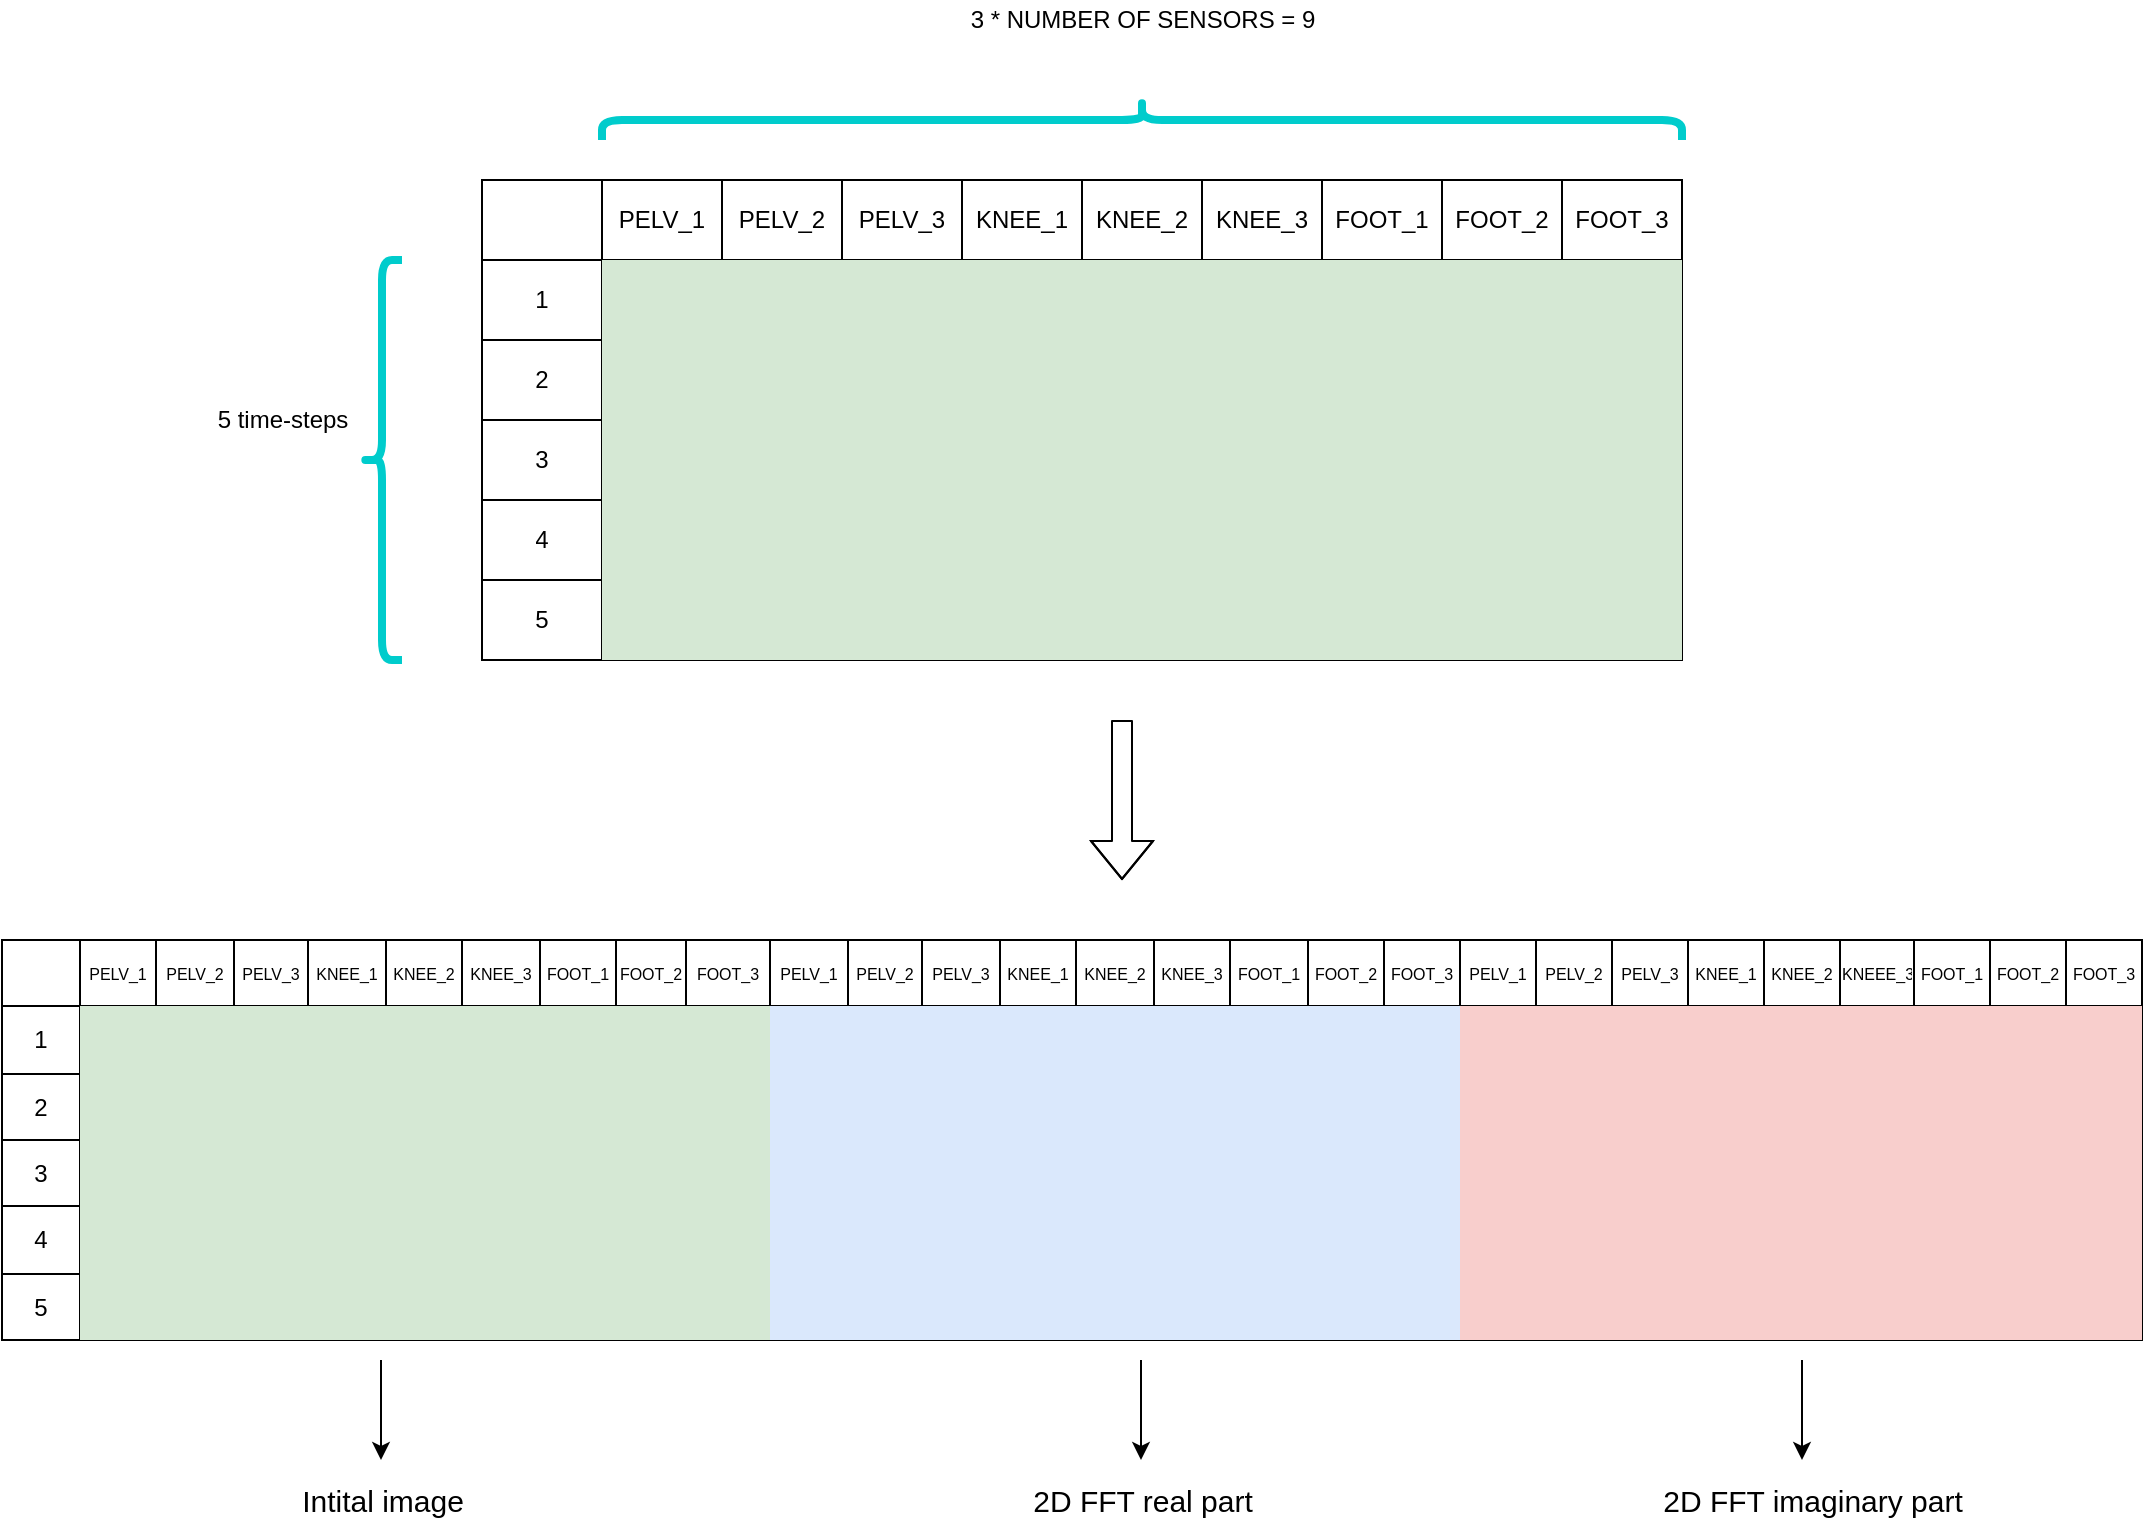 <mxfile version="14.4.6" type="device"><diagram id="XmwtdXullF0UWXViFb1p" name="Page-1"><mxGraphModel dx="1213" dy="1164" grid="1" gridSize="10" guides="1" tooltips="1" connect="1" arrows="1" fold="1" page="1" pageScale="1" pageWidth="1100" pageHeight="850" math="0" shadow="0"><root><mxCell id="0"/><mxCell id="1" parent="0"/><mxCell id="ultcKdaKf4xa9LVos3Y3-33" value="" style="shape=table;html=1;whiteSpace=wrap;startSize=0;container=1;collapsible=0;childLayout=tableLayout;" vertex="1" parent="1"><mxGeometry x="250" y="130" width="600" height="240" as="geometry"/></mxCell><mxCell id="ultcKdaKf4xa9LVos3Y3-34" value="" style="shape=partialRectangle;html=1;whiteSpace=wrap;collapsible=0;dropTarget=0;pointerEvents=0;fillColor=none;top=0;left=0;bottom=0;right=0;points=[[0,0.5],[1,0.5]];portConstraint=eastwest;" vertex="1" parent="ultcKdaKf4xa9LVos3Y3-33"><mxGeometry width="600" height="40" as="geometry"/></mxCell><mxCell id="ultcKdaKf4xa9LVos3Y3-35" value="" style="shape=partialRectangle;html=1;whiteSpace=wrap;connectable=0;overflow=hidden;fillColor=none;top=0;left=0;bottom=0;right=0;" vertex="1" parent="ultcKdaKf4xa9LVos3Y3-34"><mxGeometry width="60" height="40" as="geometry"/></mxCell><mxCell id="ultcKdaKf4xa9LVos3Y3-36" value="PELV_1" style="shape=partialRectangle;html=1;whiteSpace=wrap;connectable=0;overflow=hidden;fillColor=none;top=0;left=0;bottom=0;right=0;" vertex="1" parent="ultcKdaKf4xa9LVos3Y3-34"><mxGeometry x="60" width="60" height="40" as="geometry"/></mxCell><mxCell id="ultcKdaKf4xa9LVos3Y3-37" value="PELV_2" style="shape=partialRectangle;html=1;whiteSpace=wrap;connectable=0;overflow=hidden;fillColor=none;top=0;left=0;bottom=0;right=0;" vertex="1" parent="ultcKdaKf4xa9LVos3Y3-34"><mxGeometry x="120" width="60" height="40" as="geometry"/></mxCell><mxCell id="ultcKdaKf4xa9LVos3Y3-38" value="PELV_3" style="shape=partialRectangle;html=1;whiteSpace=wrap;connectable=0;overflow=hidden;fillColor=none;top=0;left=0;bottom=0;right=0;" vertex="1" parent="ultcKdaKf4xa9LVos3Y3-34"><mxGeometry x="180" width="60" height="40" as="geometry"/></mxCell><mxCell id="ultcKdaKf4xa9LVos3Y3-39" value="KNEE_1" style="shape=partialRectangle;html=1;whiteSpace=wrap;connectable=0;overflow=hidden;fillColor=none;top=0;left=0;bottom=0;right=0;" vertex="1" parent="ultcKdaKf4xa9LVos3Y3-34"><mxGeometry x="240" width="60" height="40" as="geometry"/></mxCell><mxCell id="ultcKdaKf4xa9LVos3Y3-40" value="KNEE_2" style="shape=partialRectangle;html=1;whiteSpace=wrap;connectable=0;overflow=hidden;fillColor=none;top=0;left=0;bottom=0;right=0;" vertex="1" parent="ultcKdaKf4xa9LVos3Y3-34"><mxGeometry x="300" width="60" height="40" as="geometry"/></mxCell><mxCell id="ultcKdaKf4xa9LVos3Y3-41" value="KNEE_3" style="shape=partialRectangle;html=1;whiteSpace=wrap;connectable=0;overflow=hidden;fillColor=none;top=0;left=0;bottom=0;right=0;" vertex="1" parent="ultcKdaKf4xa9LVos3Y3-34"><mxGeometry x="360" width="60" height="40" as="geometry"/></mxCell><mxCell id="ultcKdaKf4xa9LVos3Y3-148" value="FOOT_1" style="shape=partialRectangle;html=1;whiteSpace=wrap;connectable=0;overflow=hidden;fillColor=none;top=0;left=0;bottom=0;right=0;" vertex="1" parent="ultcKdaKf4xa9LVos3Y3-34"><mxGeometry x="420" width="60" height="40" as="geometry"/></mxCell><mxCell id="ultcKdaKf4xa9LVos3Y3-144" value="FOOT_2" style="shape=partialRectangle;html=1;whiteSpace=wrap;connectable=0;overflow=hidden;fillColor=none;top=0;left=0;bottom=0;right=0;" vertex="1" parent="ultcKdaKf4xa9LVos3Y3-34"><mxGeometry x="480" width="60" height="40" as="geometry"/></mxCell><mxCell id="ultcKdaKf4xa9LVos3Y3-140" value="FOOT_3" style="shape=partialRectangle;html=1;whiteSpace=wrap;connectable=0;overflow=hidden;fillColor=none;top=0;left=0;bottom=0;right=0;" vertex="1" parent="ultcKdaKf4xa9LVos3Y3-34"><mxGeometry x="540" width="60" height="40" as="geometry"/></mxCell><mxCell id="ultcKdaKf4xa9LVos3Y3-42" value="" style="shape=partialRectangle;html=1;whiteSpace=wrap;collapsible=0;dropTarget=0;pointerEvents=0;fillColor=none;top=0;left=0;bottom=0;right=0;points=[[0,0.5],[1,0.5]];portConstraint=eastwest;" vertex="1" parent="ultcKdaKf4xa9LVos3Y3-33"><mxGeometry y="40" width="600" height="40" as="geometry"/></mxCell><mxCell id="ultcKdaKf4xa9LVos3Y3-43" value="1" style="shape=partialRectangle;html=1;whiteSpace=wrap;connectable=0;overflow=hidden;fillColor=none;top=0;left=0;bottom=0;right=0;" vertex="1" parent="ultcKdaKf4xa9LVos3Y3-42"><mxGeometry width="60" height="40" as="geometry"/></mxCell><mxCell id="ultcKdaKf4xa9LVos3Y3-44" value="" style="shape=partialRectangle;html=1;whiteSpace=wrap;connectable=0;overflow=hidden;fillColor=#d5e8d4;top=0;left=0;bottom=0;right=0;strokeColor=#82b366;" vertex="1" parent="ultcKdaKf4xa9LVos3Y3-42"><mxGeometry x="60" width="60" height="40" as="geometry"/></mxCell><mxCell id="ultcKdaKf4xa9LVos3Y3-45" value="" style="shape=partialRectangle;html=1;whiteSpace=wrap;connectable=0;overflow=hidden;fillColor=#d5e8d4;top=0;left=0;bottom=0;right=0;strokeColor=#82b366;" vertex="1" parent="ultcKdaKf4xa9LVos3Y3-42"><mxGeometry x="120" width="60" height="40" as="geometry"/></mxCell><mxCell id="ultcKdaKf4xa9LVos3Y3-46" value="" style="shape=partialRectangle;html=1;whiteSpace=wrap;connectable=0;overflow=hidden;fillColor=#d5e8d4;top=0;left=0;bottom=0;right=0;strokeColor=#82b366;" vertex="1" parent="ultcKdaKf4xa9LVos3Y3-42"><mxGeometry x="180" width="60" height="40" as="geometry"/></mxCell><mxCell id="ultcKdaKf4xa9LVos3Y3-47" value="" style="shape=partialRectangle;html=1;whiteSpace=wrap;connectable=0;overflow=hidden;fillColor=#d5e8d4;top=0;left=0;bottom=0;right=0;strokeColor=#82b366;" vertex="1" parent="ultcKdaKf4xa9LVos3Y3-42"><mxGeometry x="240" width="60" height="40" as="geometry"/></mxCell><mxCell id="ultcKdaKf4xa9LVos3Y3-48" value="" style="shape=partialRectangle;html=1;whiteSpace=wrap;connectable=0;overflow=hidden;fillColor=#d5e8d4;top=0;left=0;bottom=0;right=0;strokeColor=#82b366;" vertex="1" parent="ultcKdaKf4xa9LVos3Y3-42"><mxGeometry x="300" width="60" height="40" as="geometry"/></mxCell><mxCell id="ultcKdaKf4xa9LVos3Y3-49" value="" style="shape=partialRectangle;html=1;whiteSpace=wrap;connectable=0;overflow=hidden;fillColor=#d5e8d4;top=0;left=0;bottom=0;right=0;strokeColor=#82b366;" vertex="1" parent="ultcKdaKf4xa9LVos3Y3-42"><mxGeometry x="360" width="60" height="40" as="geometry"/></mxCell><mxCell id="ultcKdaKf4xa9LVos3Y3-149" style="shape=partialRectangle;html=1;whiteSpace=wrap;connectable=0;overflow=hidden;fillColor=#d5e8d4;top=0;left=0;bottom=0;right=0;strokeColor=#82b366;" vertex="1" parent="ultcKdaKf4xa9LVos3Y3-42"><mxGeometry x="420" width="60" height="40" as="geometry"/></mxCell><mxCell id="ultcKdaKf4xa9LVos3Y3-145" style="shape=partialRectangle;html=1;whiteSpace=wrap;connectable=0;overflow=hidden;fillColor=#d5e8d4;top=0;left=0;bottom=0;right=0;strokeColor=#82b366;" vertex="1" parent="ultcKdaKf4xa9LVos3Y3-42"><mxGeometry x="480" width="60" height="40" as="geometry"/></mxCell><mxCell id="ultcKdaKf4xa9LVos3Y3-141" style="shape=partialRectangle;html=1;whiteSpace=wrap;connectable=0;overflow=hidden;fillColor=#d5e8d4;top=0;left=0;bottom=0;right=0;strokeColor=#82b366;" vertex="1" parent="ultcKdaKf4xa9LVos3Y3-42"><mxGeometry x="540" width="60" height="40" as="geometry"/></mxCell><mxCell id="ultcKdaKf4xa9LVos3Y3-50" value="" style="shape=partialRectangle;html=1;whiteSpace=wrap;collapsible=0;dropTarget=0;pointerEvents=0;fillColor=none;top=0;left=0;bottom=0;right=0;points=[[0,0.5],[1,0.5]];portConstraint=eastwest;" vertex="1" parent="ultcKdaKf4xa9LVos3Y3-33"><mxGeometry y="80" width="600" height="40" as="geometry"/></mxCell><mxCell id="ultcKdaKf4xa9LVos3Y3-51" value="2" style="shape=partialRectangle;html=1;whiteSpace=wrap;connectable=0;overflow=hidden;fillColor=none;top=0;left=0;bottom=0;right=0;" vertex="1" parent="ultcKdaKf4xa9LVos3Y3-50"><mxGeometry width="60" height="40" as="geometry"/></mxCell><mxCell id="ultcKdaKf4xa9LVos3Y3-52" value="" style="shape=partialRectangle;html=1;whiteSpace=wrap;connectable=0;overflow=hidden;fillColor=#d5e8d4;top=0;left=0;bottom=0;right=0;strokeColor=#82b366;" vertex="1" parent="ultcKdaKf4xa9LVos3Y3-50"><mxGeometry x="60" width="60" height="40" as="geometry"/></mxCell><mxCell id="ultcKdaKf4xa9LVos3Y3-53" value="" style="shape=partialRectangle;html=1;whiteSpace=wrap;connectable=0;overflow=hidden;fillColor=#d5e8d4;top=0;left=0;bottom=0;right=0;strokeColor=#82b366;" vertex="1" parent="ultcKdaKf4xa9LVos3Y3-50"><mxGeometry x="120" width="60" height="40" as="geometry"/></mxCell><mxCell id="ultcKdaKf4xa9LVos3Y3-54" value="" style="shape=partialRectangle;html=1;whiteSpace=wrap;connectable=0;overflow=hidden;fillColor=#d5e8d4;top=0;left=0;bottom=0;right=0;strokeColor=#82b366;" vertex="1" parent="ultcKdaKf4xa9LVos3Y3-50"><mxGeometry x="180" width="60" height="40" as="geometry"/></mxCell><mxCell id="ultcKdaKf4xa9LVos3Y3-55" value="" style="shape=partialRectangle;html=1;whiteSpace=wrap;connectable=0;overflow=hidden;fillColor=#d5e8d4;top=0;left=0;bottom=0;right=0;strokeColor=#82b366;" vertex="1" parent="ultcKdaKf4xa9LVos3Y3-50"><mxGeometry x="240" width="60" height="40" as="geometry"/></mxCell><mxCell id="ultcKdaKf4xa9LVos3Y3-56" value="" style="shape=partialRectangle;html=1;whiteSpace=wrap;connectable=0;overflow=hidden;fillColor=#d5e8d4;top=0;left=0;bottom=0;right=0;strokeColor=#82b366;" vertex="1" parent="ultcKdaKf4xa9LVos3Y3-50"><mxGeometry x="300" width="60" height="40" as="geometry"/></mxCell><mxCell id="ultcKdaKf4xa9LVos3Y3-57" value="" style="shape=partialRectangle;html=1;whiteSpace=wrap;connectable=0;overflow=hidden;fillColor=#d5e8d4;top=0;left=0;bottom=0;right=0;strokeColor=#82b366;" vertex="1" parent="ultcKdaKf4xa9LVos3Y3-50"><mxGeometry x="360" width="60" height="40" as="geometry"/></mxCell><mxCell id="ultcKdaKf4xa9LVos3Y3-150" style="shape=partialRectangle;html=1;whiteSpace=wrap;connectable=0;overflow=hidden;fillColor=#d5e8d4;top=0;left=0;bottom=0;right=0;strokeColor=#82b366;" vertex="1" parent="ultcKdaKf4xa9LVos3Y3-50"><mxGeometry x="420" width="60" height="40" as="geometry"/></mxCell><mxCell id="ultcKdaKf4xa9LVos3Y3-146" style="shape=partialRectangle;html=1;whiteSpace=wrap;connectable=0;overflow=hidden;fillColor=#d5e8d4;top=0;left=0;bottom=0;right=0;strokeColor=#82b366;" vertex="1" parent="ultcKdaKf4xa9LVos3Y3-50"><mxGeometry x="480" width="60" height="40" as="geometry"/></mxCell><mxCell id="ultcKdaKf4xa9LVos3Y3-142" style="shape=partialRectangle;html=1;whiteSpace=wrap;connectable=0;overflow=hidden;fillColor=#d5e8d4;top=0;left=0;bottom=0;right=0;strokeColor=#82b366;" vertex="1" parent="ultcKdaKf4xa9LVos3Y3-50"><mxGeometry x="540" width="60" height="40" as="geometry"/></mxCell><mxCell id="ultcKdaKf4xa9LVos3Y3-58" value="" style="shape=partialRectangle;html=1;whiteSpace=wrap;collapsible=0;dropTarget=0;pointerEvents=0;fillColor=none;top=0;left=0;bottom=0;right=0;points=[[0,0.5],[1,0.5]];portConstraint=eastwest;" vertex="1" parent="ultcKdaKf4xa9LVos3Y3-33"><mxGeometry y="120" width="600" height="40" as="geometry"/></mxCell><mxCell id="ultcKdaKf4xa9LVos3Y3-59" value="3" style="shape=partialRectangle;html=1;whiteSpace=wrap;connectable=0;overflow=hidden;fillColor=none;top=0;left=0;bottom=0;right=0;" vertex="1" parent="ultcKdaKf4xa9LVos3Y3-58"><mxGeometry width="60" height="40" as="geometry"/></mxCell><mxCell id="ultcKdaKf4xa9LVos3Y3-60" value="" style="shape=partialRectangle;html=1;whiteSpace=wrap;connectable=0;overflow=hidden;fillColor=#d5e8d4;top=0;left=0;bottom=0;right=0;strokeColor=#82b366;" vertex="1" parent="ultcKdaKf4xa9LVos3Y3-58"><mxGeometry x="60" width="60" height="40" as="geometry"/></mxCell><mxCell id="ultcKdaKf4xa9LVos3Y3-61" value="" style="shape=partialRectangle;html=1;whiteSpace=wrap;connectable=0;overflow=hidden;fillColor=#d5e8d4;top=0;left=0;bottom=0;right=0;strokeColor=#82b366;" vertex="1" parent="ultcKdaKf4xa9LVos3Y3-58"><mxGeometry x="120" width="60" height="40" as="geometry"/></mxCell><mxCell id="ultcKdaKf4xa9LVos3Y3-62" value="" style="shape=partialRectangle;html=1;whiteSpace=wrap;connectable=0;overflow=hidden;fillColor=#d5e8d4;top=0;left=0;bottom=0;right=0;strokeColor=#82b366;" vertex="1" parent="ultcKdaKf4xa9LVos3Y3-58"><mxGeometry x="180" width="60" height="40" as="geometry"/></mxCell><mxCell id="ultcKdaKf4xa9LVos3Y3-63" value="" style="shape=partialRectangle;html=1;whiteSpace=wrap;connectable=0;overflow=hidden;fillColor=#d5e8d4;top=0;left=0;bottom=0;right=0;strokeColor=#82b366;" vertex="1" parent="ultcKdaKf4xa9LVos3Y3-58"><mxGeometry x="240" width="60" height="40" as="geometry"/></mxCell><mxCell id="ultcKdaKf4xa9LVos3Y3-64" value="" style="shape=partialRectangle;html=1;whiteSpace=wrap;connectable=0;overflow=hidden;fillColor=#d5e8d4;top=0;left=0;bottom=0;right=0;strokeColor=#82b366;" vertex="1" parent="ultcKdaKf4xa9LVos3Y3-58"><mxGeometry x="300" width="60" height="40" as="geometry"/></mxCell><mxCell id="ultcKdaKf4xa9LVos3Y3-65" value="" style="shape=partialRectangle;html=1;whiteSpace=wrap;connectable=0;overflow=hidden;fillColor=#d5e8d4;top=0;left=0;bottom=0;right=0;strokeColor=#82b366;" vertex="1" parent="ultcKdaKf4xa9LVos3Y3-58"><mxGeometry x="360" width="60" height="40" as="geometry"/></mxCell><mxCell id="ultcKdaKf4xa9LVos3Y3-151" style="shape=partialRectangle;html=1;whiteSpace=wrap;connectable=0;overflow=hidden;fillColor=#d5e8d4;top=0;left=0;bottom=0;right=0;strokeColor=#82b366;" vertex="1" parent="ultcKdaKf4xa9LVos3Y3-58"><mxGeometry x="420" width="60" height="40" as="geometry"/></mxCell><mxCell id="ultcKdaKf4xa9LVos3Y3-147" style="shape=partialRectangle;html=1;whiteSpace=wrap;connectable=0;overflow=hidden;fillColor=#d5e8d4;top=0;left=0;bottom=0;right=0;strokeColor=#82b366;" vertex="1" parent="ultcKdaKf4xa9LVos3Y3-58"><mxGeometry x="480" width="60" height="40" as="geometry"/></mxCell><mxCell id="ultcKdaKf4xa9LVos3Y3-143" style="shape=partialRectangle;html=1;whiteSpace=wrap;connectable=0;overflow=hidden;fillColor=#d5e8d4;top=0;left=0;bottom=0;right=0;strokeColor=#82b366;" vertex="1" parent="ultcKdaKf4xa9LVos3Y3-58"><mxGeometry x="540" width="60" height="40" as="geometry"/></mxCell><mxCell id="ultcKdaKf4xa9LVos3Y3-152" style="shape=partialRectangle;html=1;whiteSpace=wrap;collapsible=0;dropTarget=0;pointerEvents=0;fillColor=none;top=0;left=0;bottom=0;right=0;points=[[0,0.5],[1,0.5]];portConstraint=eastwest;" vertex="1" parent="ultcKdaKf4xa9LVos3Y3-33"><mxGeometry y="160" width="600" height="40" as="geometry"/></mxCell><mxCell id="ultcKdaKf4xa9LVos3Y3-153" value="4" style="shape=partialRectangle;html=1;whiteSpace=wrap;connectable=0;overflow=hidden;fillColor=none;top=0;left=0;bottom=0;right=0;" vertex="1" parent="ultcKdaKf4xa9LVos3Y3-152"><mxGeometry width="60" height="40" as="geometry"/></mxCell><mxCell id="ultcKdaKf4xa9LVos3Y3-154" style="shape=partialRectangle;html=1;whiteSpace=wrap;connectable=0;overflow=hidden;fillColor=#d5e8d4;top=0;left=0;bottom=0;right=0;strokeColor=#82b366;" vertex="1" parent="ultcKdaKf4xa9LVos3Y3-152"><mxGeometry x="60" width="60" height="40" as="geometry"/></mxCell><mxCell id="ultcKdaKf4xa9LVos3Y3-155" style="shape=partialRectangle;html=1;whiteSpace=wrap;connectable=0;overflow=hidden;fillColor=#d5e8d4;top=0;left=0;bottom=0;right=0;strokeColor=#82b366;" vertex="1" parent="ultcKdaKf4xa9LVos3Y3-152"><mxGeometry x="120" width="60" height="40" as="geometry"/></mxCell><mxCell id="ultcKdaKf4xa9LVos3Y3-156" style="shape=partialRectangle;html=1;whiteSpace=wrap;connectable=0;overflow=hidden;fillColor=#d5e8d4;top=0;left=0;bottom=0;right=0;strokeColor=#82b366;" vertex="1" parent="ultcKdaKf4xa9LVos3Y3-152"><mxGeometry x="180" width="60" height="40" as="geometry"/></mxCell><mxCell id="ultcKdaKf4xa9LVos3Y3-157" style="shape=partialRectangle;html=1;whiteSpace=wrap;connectable=0;overflow=hidden;fillColor=#d5e8d4;top=0;left=0;bottom=0;right=0;strokeColor=#82b366;" vertex="1" parent="ultcKdaKf4xa9LVos3Y3-152"><mxGeometry x="240" width="60" height="40" as="geometry"/></mxCell><mxCell id="ultcKdaKf4xa9LVos3Y3-158" style="shape=partialRectangle;html=1;whiteSpace=wrap;connectable=0;overflow=hidden;fillColor=#d5e8d4;top=0;left=0;bottom=0;right=0;strokeColor=#82b366;" vertex="1" parent="ultcKdaKf4xa9LVos3Y3-152"><mxGeometry x="300" width="60" height="40" as="geometry"/></mxCell><mxCell id="ultcKdaKf4xa9LVos3Y3-159" style="shape=partialRectangle;html=1;whiteSpace=wrap;connectable=0;overflow=hidden;fillColor=#d5e8d4;top=0;left=0;bottom=0;right=0;strokeColor=#82b366;" vertex="1" parent="ultcKdaKf4xa9LVos3Y3-152"><mxGeometry x="360" width="60" height="40" as="geometry"/></mxCell><mxCell id="ultcKdaKf4xa9LVos3Y3-160" style="shape=partialRectangle;html=1;whiteSpace=wrap;connectable=0;overflow=hidden;fillColor=#d5e8d4;top=0;left=0;bottom=0;right=0;strokeColor=#82b366;" vertex="1" parent="ultcKdaKf4xa9LVos3Y3-152"><mxGeometry x="420" width="60" height="40" as="geometry"/></mxCell><mxCell id="ultcKdaKf4xa9LVos3Y3-161" style="shape=partialRectangle;html=1;whiteSpace=wrap;connectable=0;overflow=hidden;fillColor=#d5e8d4;top=0;left=0;bottom=0;right=0;strokeColor=#82b366;" vertex="1" parent="ultcKdaKf4xa9LVos3Y3-152"><mxGeometry x="480" width="60" height="40" as="geometry"/></mxCell><mxCell id="ultcKdaKf4xa9LVos3Y3-162" style="shape=partialRectangle;html=1;whiteSpace=wrap;connectable=0;overflow=hidden;fillColor=#d5e8d4;top=0;left=0;bottom=0;right=0;strokeColor=#82b366;" vertex="1" parent="ultcKdaKf4xa9LVos3Y3-152"><mxGeometry x="540" width="60" height="40" as="geometry"/></mxCell><mxCell id="ultcKdaKf4xa9LVos3Y3-163" style="shape=partialRectangle;html=1;whiteSpace=wrap;collapsible=0;dropTarget=0;pointerEvents=0;fillColor=none;top=0;left=0;bottom=0;right=0;points=[[0,0.5],[1,0.5]];portConstraint=eastwest;" vertex="1" parent="ultcKdaKf4xa9LVos3Y3-33"><mxGeometry y="200" width="600" height="40" as="geometry"/></mxCell><mxCell id="ultcKdaKf4xa9LVos3Y3-164" value="5" style="shape=partialRectangle;html=1;whiteSpace=wrap;connectable=0;overflow=hidden;fillColor=none;top=0;left=0;bottom=0;right=0;" vertex="1" parent="ultcKdaKf4xa9LVos3Y3-163"><mxGeometry width="60" height="40" as="geometry"/></mxCell><mxCell id="ultcKdaKf4xa9LVos3Y3-165" style="shape=partialRectangle;html=1;whiteSpace=wrap;connectable=0;overflow=hidden;fillColor=#d5e8d4;top=0;left=0;bottom=0;right=0;strokeColor=#82b366;" vertex="1" parent="ultcKdaKf4xa9LVos3Y3-163"><mxGeometry x="60" width="60" height="40" as="geometry"/></mxCell><mxCell id="ultcKdaKf4xa9LVos3Y3-166" style="shape=partialRectangle;html=1;whiteSpace=wrap;connectable=0;overflow=hidden;fillColor=#d5e8d4;top=0;left=0;bottom=0;right=0;strokeColor=#82b366;" vertex="1" parent="ultcKdaKf4xa9LVos3Y3-163"><mxGeometry x="120" width="60" height="40" as="geometry"/></mxCell><mxCell id="ultcKdaKf4xa9LVos3Y3-167" style="shape=partialRectangle;html=1;whiteSpace=wrap;connectable=0;overflow=hidden;fillColor=#d5e8d4;top=0;left=0;bottom=0;right=0;strokeColor=#82b366;" vertex="1" parent="ultcKdaKf4xa9LVos3Y3-163"><mxGeometry x="180" width="60" height="40" as="geometry"/></mxCell><mxCell id="ultcKdaKf4xa9LVos3Y3-168" style="shape=partialRectangle;html=1;whiteSpace=wrap;connectable=0;overflow=hidden;fillColor=#d5e8d4;top=0;left=0;bottom=0;right=0;strokeColor=#82b366;" vertex="1" parent="ultcKdaKf4xa9LVos3Y3-163"><mxGeometry x="240" width="60" height="40" as="geometry"/></mxCell><mxCell id="ultcKdaKf4xa9LVos3Y3-169" style="shape=partialRectangle;html=1;whiteSpace=wrap;connectable=0;overflow=hidden;fillColor=#d5e8d4;top=0;left=0;bottom=0;right=0;strokeColor=#82b366;" vertex="1" parent="ultcKdaKf4xa9LVos3Y3-163"><mxGeometry x="300" width="60" height="40" as="geometry"/></mxCell><mxCell id="ultcKdaKf4xa9LVos3Y3-170" style="shape=partialRectangle;html=1;whiteSpace=wrap;connectable=0;overflow=hidden;fillColor=#d5e8d4;top=0;left=0;bottom=0;right=0;strokeColor=#82b366;" vertex="1" parent="ultcKdaKf4xa9LVos3Y3-163"><mxGeometry x="360" width="60" height="40" as="geometry"/></mxCell><mxCell id="ultcKdaKf4xa9LVos3Y3-171" style="shape=partialRectangle;html=1;whiteSpace=wrap;connectable=0;overflow=hidden;fillColor=#d5e8d4;top=0;left=0;bottom=0;right=0;strokeColor=#82b366;" vertex="1" parent="ultcKdaKf4xa9LVos3Y3-163"><mxGeometry x="420" width="60" height="40" as="geometry"/></mxCell><mxCell id="ultcKdaKf4xa9LVos3Y3-172" style="shape=partialRectangle;html=1;whiteSpace=wrap;connectable=0;overflow=hidden;fillColor=#d5e8d4;top=0;left=0;bottom=0;right=0;strokeColor=#82b366;" vertex="1" parent="ultcKdaKf4xa9LVos3Y3-163"><mxGeometry x="480" width="60" height="40" as="geometry"/></mxCell><mxCell id="ultcKdaKf4xa9LVos3Y3-173" style="shape=partialRectangle;html=1;whiteSpace=wrap;connectable=0;overflow=hidden;fillColor=#d5e8d4;top=0;left=0;bottom=0;right=0;strokeColor=#82b366;" vertex="1" parent="ultcKdaKf4xa9LVos3Y3-163"><mxGeometry x="540" width="60" height="40" as="geometry"/></mxCell><mxCell id="ultcKdaKf4xa9LVos3Y3-66" value="" style="shape=curlyBracket;whiteSpace=wrap;html=1;rounded=1;strokeWidth=4;fillColor=#B9E0A5;rotation=90;strokeColor=#00CCCC;" vertex="1" parent="1"><mxGeometry x="570" y="-170" width="20" height="540" as="geometry"/></mxCell><mxCell id="ultcKdaKf4xa9LVos3Y3-69" value="3 * NUMBER OF SENSORS = 9" style="text;html=1;align=center;verticalAlign=middle;resizable=0;points=[];autosize=1;" vertex="1" parent="1"><mxGeometry x="485" y="40" width="190" height="20" as="geometry"/></mxCell><mxCell id="ultcKdaKf4xa9LVos3Y3-174" value="" style="shape=curlyBracket;whiteSpace=wrap;html=1;rounded=1;strokeColor=#00CCCC;strokeWidth=4;fillColor=#B9E0A5;" vertex="1" parent="1"><mxGeometry x="190" y="170" width="20" height="200" as="geometry"/></mxCell><mxCell id="ultcKdaKf4xa9LVos3Y3-175" value="5 time-steps" style="text;html=1;align=center;verticalAlign=middle;resizable=0;points=[];autosize=1;" vertex="1" parent="1"><mxGeometry x="110" y="240" width="80" height="20" as="geometry"/></mxCell><mxCell id="ultcKdaKf4xa9LVos3Y3-176" value="" style="shape=flexArrow;endArrow=classic;html=1;" edge="1" parent="1"><mxGeometry width="50" height="50" relative="1" as="geometry"><mxPoint x="570" y="400" as="sourcePoint"/><mxPoint x="570" y="480" as="targetPoint"/><Array as="points"><mxPoint x="570" y="450"/></Array></mxGeometry></mxCell><mxCell id="ultcKdaKf4xa9LVos3Y3-177" value="" style="shape=table;html=1;whiteSpace=wrap;startSize=0;container=1;collapsible=0;childLayout=tableLayout;" vertex="1" parent="1"><mxGeometry x="10" y="510" width="1070" height="200" as="geometry"/></mxCell><mxCell id="ultcKdaKf4xa9LVos3Y3-178" value="" style="shape=partialRectangle;html=1;whiteSpace=wrap;collapsible=0;dropTarget=0;pointerEvents=0;fillColor=none;top=0;left=0;bottom=0;right=0;points=[[0,0.5],[1,0.5]];portConstraint=eastwest;" vertex="1" parent="ultcKdaKf4xa9LVos3Y3-177"><mxGeometry width="1070" height="33" as="geometry"/></mxCell><mxCell id="ultcKdaKf4xa9LVos3Y3-179" value="" style="shape=partialRectangle;html=1;whiteSpace=wrap;connectable=0;overflow=hidden;fillColor=none;top=0;left=0;bottom=0;right=0;" vertex="1" parent="ultcKdaKf4xa9LVos3Y3-178"><mxGeometry width="39" height="33" as="geometry"/></mxCell><mxCell id="ultcKdaKf4xa9LVos3Y3-180" value="&lt;font style=&quot;font-size: 8px;&quot;&gt;PELV_1&lt;/font&gt;" style="shape=partialRectangle;html=1;whiteSpace=wrap;connectable=0;overflow=hidden;fillColor=none;top=0;left=0;bottom=0;right=0;fontSize=8;" vertex="1" parent="ultcKdaKf4xa9LVos3Y3-178"><mxGeometry x="39" width="38" height="33" as="geometry"/></mxCell><mxCell id="ultcKdaKf4xa9LVos3Y3-181" value="&lt;font style=&quot;font-size: 8px;&quot;&gt;PELV_2&lt;/font&gt;" style="shape=partialRectangle;html=1;whiteSpace=wrap;connectable=0;overflow=hidden;fillColor=none;top=0;left=0;bottom=0;right=0;fontSize=8;" vertex="1" parent="ultcKdaKf4xa9LVos3Y3-178"><mxGeometry x="77" width="39" height="33" as="geometry"/></mxCell><mxCell id="ultcKdaKf4xa9LVos3Y3-182" value="&lt;font style=&quot;font-size: 8px;&quot;&gt;PELV_3&lt;/font&gt;" style="shape=partialRectangle;html=1;whiteSpace=wrap;connectable=0;overflow=hidden;fillColor=none;top=0;left=0;bottom=0;right=0;fontSize=8;" vertex="1" parent="ultcKdaKf4xa9LVos3Y3-178"><mxGeometry x="116" width="37" height="33" as="geometry"/></mxCell><mxCell id="ultcKdaKf4xa9LVos3Y3-183" value="&lt;font style=&quot;font-size: 8px;&quot;&gt;KNEE_1&lt;/font&gt;" style="shape=partialRectangle;html=1;whiteSpace=wrap;connectable=0;overflow=hidden;fillColor=none;top=0;left=0;bottom=0;right=0;fontSize=8;" vertex="1" parent="ultcKdaKf4xa9LVos3Y3-178"><mxGeometry x="153" width="39" height="33" as="geometry"/></mxCell><mxCell id="ultcKdaKf4xa9LVos3Y3-184" value="&lt;font style=&quot;font-size: 8px&quot;&gt;KNEE_2&lt;/font&gt;" style="shape=partialRectangle;html=1;whiteSpace=wrap;connectable=0;overflow=hidden;fillColor=none;top=0;left=0;bottom=0;right=0;fontSize=8;" vertex="1" parent="ultcKdaKf4xa9LVos3Y3-178"><mxGeometry x="192" width="38" height="33" as="geometry"/></mxCell><mxCell id="ultcKdaKf4xa9LVos3Y3-185" value="&lt;font style=&quot;font-size: 8px&quot;&gt;KNEE_3&lt;/font&gt;" style="shape=partialRectangle;html=1;whiteSpace=wrap;connectable=0;overflow=hidden;fillColor=none;top=0;left=0;bottom=0;right=0;fontSize=8;" vertex="1" parent="ultcKdaKf4xa9LVos3Y3-178"><mxGeometry x="230" width="39" height="33" as="geometry"/></mxCell><mxCell id="ultcKdaKf4xa9LVos3Y3-186" value="FOOT_1" style="shape=partialRectangle;html=1;whiteSpace=wrap;connectable=0;overflow=hidden;fillColor=none;top=0;left=0;bottom=0;right=0;fontSize=8;" vertex="1" parent="ultcKdaKf4xa9LVos3Y3-178"><mxGeometry x="269" width="38" height="33" as="geometry"/></mxCell><mxCell id="ultcKdaKf4xa9LVos3Y3-187" value="FOOT_2" style="shape=partialRectangle;html=1;whiteSpace=wrap;connectable=0;overflow=hidden;fillColor=none;top=0;left=0;bottom=0;right=0;fontSize=8;" vertex="1" parent="ultcKdaKf4xa9LVos3Y3-178"><mxGeometry x="307" width="35" height="33" as="geometry"/></mxCell><mxCell id="ultcKdaKf4xa9LVos3Y3-188" value="&lt;div&gt;FOOT_3&lt;/div&gt;" style="shape=partialRectangle;html=1;whiteSpace=wrap;connectable=0;overflow=hidden;fillColor=none;top=0;left=0;bottom=0;right=0;fontSize=8;" vertex="1" parent="ultcKdaKf4xa9LVos3Y3-178"><mxGeometry x="342" width="42" height="33" as="geometry"/></mxCell><mxCell id="ultcKdaKf4xa9LVos3Y3-189" value="&lt;font style=&quot;font-size: 8px;&quot;&gt;PELV_1&lt;/font&gt;" style="shape=partialRectangle;html=1;whiteSpace=wrap;connectable=0;overflow=hidden;fillColor=none;top=0;left=0;bottom=0;right=0;fontSize=8;" vertex="1" parent="ultcKdaKf4xa9LVos3Y3-178"><mxGeometry x="384" width="39" height="33" as="geometry"/></mxCell><mxCell id="ultcKdaKf4xa9LVos3Y3-190" value="&lt;font style=&quot;font-size: 8px;&quot;&gt;PELV_2&lt;/font&gt;" style="shape=partialRectangle;html=1;whiteSpace=wrap;connectable=0;overflow=hidden;fillColor=none;top=0;left=0;bottom=0;right=0;fontSize=8;" vertex="1" parent="ultcKdaKf4xa9LVos3Y3-178"><mxGeometry x="423" width="37" height="33" as="geometry"/></mxCell><mxCell id="ultcKdaKf4xa9LVos3Y3-191" value="&lt;font style=&quot;font-size: 8px;&quot;&gt;PELV_3&lt;/font&gt;" style="shape=partialRectangle;html=1;whiteSpace=wrap;connectable=0;overflow=hidden;fillColor=none;top=0;left=0;bottom=0;right=0;fontSize=8;" vertex="1" parent="ultcKdaKf4xa9LVos3Y3-178"><mxGeometry x="460" width="39" height="33" as="geometry"/></mxCell><mxCell id="ultcKdaKf4xa9LVos3Y3-192" value="&lt;font style=&quot;font-size: 8px&quot;&gt;KNEE_1&lt;/font&gt;" style="shape=partialRectangle;html=1;whiteSpace=wrap;connectable=0;overflow=hidden;fillColor=none;top=0;left=0;bottom=0;right=0;fontSize=8;" vertex="1" parent="ultcKdaKf4xa9LVos3Y3-178"><mxGeometry x="499" width="38" height="33" as="geometry"/></mxCell><mxCell id="ultcKdaKf4xa9LVos3Y3-193" value="&lt;font style=&quot;font-size: 8px&quot;&gt;KNEE_2&lt;/font&gt;" style="shape=partialRectangle;html=1;whiteSpace=wrap;connectable=0;overflow=hidden;fillColor=none;top=0;left=0;bottom=0;right=0;fontSize=8;" vertex="1" parent="ultcKdaKf4xa9LVos3Y3-178"><mxGeometry x="537" width="39" height="33" as="geometry"/></mxCell><mxCell id="ultcKdaKf4xa9LVos3Y3-194" value="&lt;font style=&quot;font-size: 8px&quot;&gt;KNEE_3&lt;/font&gt;" style="shape=partialRectangle;html=1;whiteSpace=wrap;connectable=0;overflow=hidden;fillColor=none;top=0;left=0;bottom=0;right=0;fontSize=8;" vertex="1" parent="ultcKdaKf4xa9LVos3Y3-178"><mxGeometry x="576" width="38" height="33" as="geometry"/></mxCell><mxCell id="ultcKdaKf4xa9LVos3Y3-195" value="FOOT_1" style="shape=partialRectangle;html=1;whiteSpace=wrap;connectable=0;overflow=hidden;fillColor=none;top=0;left=0;bottom=0;right=0;fontSize=8;" vertex="1" parent="ultcKdaKf4xa9LVos3Y3-178"><mxGeometry x="614" width="39" height="33" as="geometry"/></mxCell><mxCell id="ultcKdaKf4xa9LVos3Y3-196" value="FOOT_2" style="shape=partialRectangle;html=1;whiteSpace=wrap;connectable=0;overflow=hidden;fillColor=none;top=0;left=0;bottom=0;right=0;fontSize=8;" vertex="1" parent="ultcKdaKf4xa9LVos3Y3-178"><mxGeometry x="653" width="38" height="33" as="geometry"/></mxCell><mxCell id="ultcKdaKf4xa9LVos3Y3-197" value="FOOT_3" style="shape=partialRectangle;html=1;whiteSpace=wrap;connectable=0;overflow=hidden;fillColor=none;top=0;left=0;bottom=0;right=0;fontSize=8;" vertex="1" parent="ultcKdaKf4xa9LVos3Y3-178"><mxGeometry x="691" width="38" height="33" as="geometry"/></mxCell><mxCell id="ultcKdaKf4xa9LVos3Y3-198" value="&lt;font style=&quot;font-size: 8px;&quot;&gt;PELV_1&lt;/font&gt;" style="shape=partialRectangle;html=1;whiteSpace=wrap;connectable=0;overflow=hidden;fillColor=none;top=0;left=0;bottom=0;right=0;fontSize=8;" vertex="1" parent="ultcKdaKf4xa9LVos3Y3-178"><mxGeometry x="729" width="38" height="33" as="geometry"/></mxCell><mxCell id="ultcKdaKf4xa9LVos3Y3-339" value="&lt;font style=&quot;font-size: 8px;&quot;&gt;PELV_2&lt;/font&gt;" style="shape=partialRectangle;html=1;whiteSpace=wrap;connectable=0;overflow=hidden;fillColor=none;top=0;left=0;bottom=0;right=0;fontSize=8;" vertex="1" parent="ultcKdaKf4xa9LVos3Y3-178"><mxGeometry x="767" width="38" height="33" as="geometry"/></mxCell><mxCell id="ultcKdaKf4xa9LVos3Y3-333" value="&lt;font style=&quot;font-size: 8px;&quot;&gt;PELV_3&lt;/font&gt;" style="shape=partialRectangle;html=1;whiteSpace=wrap;connectable=0;overflow=hidden;fillColor=none;top=0;left=0;bottom=0;right=0;fontSize=8;" vertex="1" parent="ultcKdaKf4xa9LVos3Y3-178"><mxGeometry x="805" width="38" height="33" as="geometry"/></mxCell><mxCell id="ultcKdaKf4xa9LVos3Y3-327" value="&lt;font style=&quot;font-size: 8px&quot;&gt;KNEE_1&lt;/font&gt;" style="shape=partialRectangle;html=1;whiteSpace=wrap;connectable=0;overflow=hidden;fillColor=none;top=0;left=0;bottom=0;right=0;fontSize=8;" vertex="1" parent="ultcKdaKf4xa9LVos3Y3-178"><mxGeometry x="843" width="38" height="33" as="geometry"/></mxCell><mxCell id="ultcKdaKf4xa9LVos3Y3-321" value="&lt;font style=&quot;font-size: 8px&quot;&gt;KNEE_2&lt;/font&gt;" style="shape=partialRectangle;html=1;whiteSpace=wrap;connectable=0;overflow=hidden;fillColor=none;top=0;left=0;bottom=0;right=0;fontSize=8;" vertex="1" parent="ultcKdaKf4xa9LVos3Y3-178"><mxGeometry x="881" width="38" height="33" as="geometry"/></mxCell><mxCell id="ultcKdaKf4xa9LVos3Y3-315" value="KNEEE_3" style="shape=partialRectangle;html=1;whiteSpace=wrap;connectable=0;overflow=hidden;fillColor=none;top=0;left=0;bottom=0;right=0;fontSize=8;" vertex="1" parent="ultcKdaKf4xa9LVos3Y3-178"><mxGeometry x="919" width="37" height="33" as="geometry"/></mxCell><mxCell id="ultcKdaKf4xa9LVos3Y3-357" value="FOOT_1" style="shape=partialRectangle;html=1;whiteSpace=wrap;connectable=0;overflow=hidden;fillColor=none;top=0;left=0;bottom=0;right=0;fontSize=8;" vertex="1" parent="ultcKdaKf4xa9LVos3Y3-178"><mxGeometry x="956" width="38" height="33" as="geometry"/></mxCell><mxCell id="ultcKdaKf4xa9LVos3Y3-351" value="FOOT_2" style="shape=partialRectangle;html=1;whiteSpace=wrap;connectable=0;overflow=hidden;fillColor=none;top=0;left=0;bottom=0;right=0;fontSize=8;" vertex="1" parent="ultcKdaKf4xa9LVos3Y3-178"><mxGeometry x="994" width="38" height="33" as="geometry"/></mxCell><mxCell id="ultcKdaKf4xa9LVos3Y3-345" value="FOOT_3" style="shape=partialRectangle;html=1;whiteSpace=wrap;connectable=0;overflow=hidden;fillColor=none;top=0;left=0;bottom=0;right=0;fontSize=8;" vertex="1" parent="ultcKdaKf4xa9LVos3Y3-178"><mxGeometry x="1032" width="38" height="33" as="geometry"/></mxCell><mxCell id="ultcKdaKf4xa9LVos3Y3-199" value="" style="shape=partialRectangle;html=1;whiteSpace=wrap;collapsible=0;dropTarget=0;pointerEvents=0;fillColor=none;top=0;left=0;bottom=0;right=0;points=[[0,0.5],[1,0.5]];portConstraint=eastwest;" vertex="1" parent="ultcKdaKf4xa9LVos3Y3-177"><mxGeometry y="33" width="1070" height="34" as="geometry"/></mxCell><mxCell id="ultcKdaKf4xa9LVos3Y3-200" value="1" style="shape=partialRectangle;html=1;whiteSpace=wrap;connectable=0;overflow=hidden;fillColor=none;top=0;left=0;bottom=0;right=0;" vertex="1" parent="ultcKdaKf4xa9LVos3Y3-199"><mxGeometry width="39" height="34" as="geometry"/></mxCell><mxCell id="ultcKdaKf4xa9LVos3Y3-201" value="" style="shape=partialRectangle;html=1;whiteSpace=wrap;connectable=0;overflow=hidden;fillColor=#d5e8d4;top=0;left=0;bottom=0;right=0;" vertex="1" parent="ultcKdaKf4xa9LVos3Y3-199"><mxGeometry x="39" width="38" height="34" as="geometry"/></mxCell><mxCell id="ultcKdaKf4xa9LVos3Y3-202" value="" style="shape=partialRectangle;html=1;whiteSpace=wrap;connectable=0;overflow=hidden;fillColor=#d5e8d4;top=0;left=0;bottom=0;right=0;" vertex="1" parent="ultcKdaKf4xa9LVos3Y3-199"><mxGeometry x="77" width="39" height="34" as="geometry"/></mxCell><mxCell id="ultcKdaKf4xa9LVos3Y3-203" value="" style="shape=partialRectangle;html=1;whiteSpace=wrap;connectable=0;overflow=hidden;fillColor=#d5e8d4;top=0;left=0;bottom=0;right=0;" vertex="1" parent="ultcKdaKf4xa9LVos3Y3-199"><mxGeometry x="116" width="37" height="34" as="geometry"/></mxCell><mxCell id="ultcKdaKf4xa9LVos3Y3-204" value="" style="shape=partialRectangle;html=1;whiteSpace=wrap;connectable=0;overflow=hidden;fillColor=#d5e8d4;top=0;left=0;bottom=0;right=0;" vertex="1" parent="ultcKdaKf4xa9LVos3Y3-199"><mxGeometry x="153" width="39" height="34" as="geometry"/></mxCell><mxCell id="ultcKdaKf4xa9LVos3Y3-205" value="" style="shape=partialRectangle;html=1;whiteSpace=wrap;connectable=0;overflow=hidden;fillColor=#d5e8d4;top=0;left=0;bottom=0;right=0;" vertex="1" parent="ultcKdaKf4xa9LVos3Y3-199"><mxGeometry x="192" width="38" height="34" as="geometry"/></mxCell><mxCell id="ultcKdaKf4xa9LVos3Y3-206" value="" style="shape=partialRectangle;html=1;whiteSpace=wrap;connectable=0;overflow=hidden;fillColor=#d5e8d4;top=0;left=0;bottom=0;right=0;" vertex="1" parent="ultcKdaKf4xa9LVos3Y3-199"><mxGeometry x="230" width="39" height="34" as="geometry"/></mxCell><mxCell id="ultcKdaKf4xa9LVos3Y3-207" value="" style="shape=partialRectangle;html=1;whiteSpace=wrap;connectable=0;overflow=hidden;fillColor=#d5e8d4;top=0;left=0;bottom=0;right=0;" vertex="1" parent="ultcKdaKf4xa9LVos3Y3-199"><mxGeometry x="269" width="38" height="34" as="geometry"/></mxCell><mxCell id="ultcKdaKf4xa9LVos3Y3-208" value="" style="shape=partialRectangle;html=1;whiteSpace=wrap;connectable=0;overflow=hidden;fillColor=#d5e8d4;top=0;left=0;bottom=0;right=0;" vertex="1" parent="ultcKdaKf4xa9LVos3Y3-199"><mxGeometry x="307" width="35" height="34" as="geometry"/></mxCell><mxCell id="ultcKdaKf4xa9LVos3Y3-209" value="" style="shape=partialRectangle;html=1;whiteSpace=wrap;connectable=0;overflow=hidden;fillColor=#d5e8d4;top=0;left=0;bottom=0;right=0;" vertex="1" parent="ultcKdaKf4xa9LVos3Y3-199"><mxGeometry x="342" width="42" height="34" as="geometry"/></mxCell><mxCell id="ultcKdaKf4xa9LVos3Y3-210" value="" style="shape=partialRectangle;html=1;whiteSpace=wrap;connectable=0;overflow=hidden;fillColor=#dae8fc;top=0;left=0;bottom=0;right=0;strokeColor=#6c8ebf;" vertex="1" parent="ultcKdaKf4xa9LVos3Y3-199"><mxGeometry x="384" width="39" height="34" as="geometry"/></mxCell><mxCell id="ultcKdaKf4xa9LVos3Y3-211" value="" style="shape=partialRectangle;html=1;whiteSpace=wrap;connectable=0;overflow=hidden;fillColor=#dae8fc;top=0;left=0;bottom=0;right=0;strokeColor=#6c8ebf;" vertex="1" parent="ultcKdaKf4xa9LVos3Y3-199"><mxGeometry x="423" width="37" height="34" as="geometry"/></mxCell><mxCell id="ultcKdaKf4xa9LVos3Y3-212" value="" style="shape=partialRectangle;html=1;whiteSpace=wrap;connectable=0;overflow=hidden;fillColor=#dae8fc;top=0;left=0;bottom=0;right=0;strokeColor=#6c8ebf;" vertex="1" parent="ultcKdaKf4xa9LVos3Y3-199"><mxGeometry x="460" width="39" height="34" as="geometry"/></mxCell><mxCell id="ultcKdaKf4xa9LVos3Y3-213" value="" style="shape=partialRectangle;html=1;whiteSpace=wrap;connectable=0;overflow=hidden;fillColor=#dae8fc;top=0;left=0;bottom=0;right=0;strokeColor=#6c8ebf;" vertex="1" parent="ultcKdaKf4xa9LVos3Y3-199"><mxGeometry x="499" width="38" height="34" as="geometry"/></mxCell><mxCell id="ultcKdaKf4xa9LVos3Y3-214" value="" style="shape=partialRectangle;html=1;whiteSpace=wrap;connectable=0;overflow=hidden;fillColor=#dae8fc;top=0;left=0;bottom=0;right=0;strokeColor=#6c8ebf;" vertex="1" parent="ultcKdaKf4xa9LVos3Y3-199"><mxGeometry x="537" width="39" height="34" as="geometry"/></mxCell><mxCell id="ultcKdaKf4xa9LVos3Y3-215" value="" style="shape=partialRectangle;html=1;whiteSpace=wrap;connectable=0;overflow=hidden;fillColor=#dae8fc;top=0;left=0;bottom=0;right=0;strokeColor=#6c8ebf;" vertex="1" parent="ultcKdaKf4xa9LVos3Y3-199"><mxGeometry x="576" width="38" height="34" as="geometry"/></mxCell><mxCell id="ultcKdaKf4xa9LVos3Y3-216" value="" style="shape=partialRectangle;html=1;whiteSpace=wrap;connectable=0;overflow=hidden;fillColor=#dae8fc;top=0;left=0;bottom=0;right=0;strokeColor=#6c8ebf;" vertex="1" parent="ultcKdaKf4xa9LVos3Y3-199"><mxGeometry x="614" width="39" height="34" as="geometry"/></mxCell><mxCell id="ultcKdaKf4xa9LVos3Y3-217" value="" style="shape=partialRectangle;html=1;whiteSpace=wrap;connectable=0;overflow=hidden;fillColor=#dae8fc;top=0;left=0;bottom=0;right=0;strokeColor=#6c8ebf;" vertex="1" parent="ultcKdaKf4xa9LVos3Y3-199"><mxGeometry x="653" width="38" height="34" as="geometry"/></mxCell><mxCell id="ultcKdaKf4xa9LVos3Y3-218" value="" style="shape=partialRectangle;html=1;whiteSpace=wrap;connectable=0;overflow=hidden;fillColor=#dae8fc;top=0;left=0;bottom=0;right=0;strokeColor=#6c8ebf;" vertex="1" parent="ultcKdaKf4xa9LVos3Y3-199"><mxGeometry x="691" width="38" height="34" as="geometry"/></mxCell><mxCell id="ultcKdaKf4xa9LVos3Y3-219" value="" style="shape=partialRectangle;html=1;whiteSpace=wrap;connectable=0;overflow=hidden;fillColor=#f8cecc;top=0;left=0;bottom=0;right=0;strokeColor=#b85450;" vertex="1" parent="ultcKdaKf4xa9LVos3Y3-199"><mxGeometry x="729" width="38" height="34" as="geometry"/></mxCell><mxCell id="ultcKdaKf4xa9LVos3Y3-340" style="shape=partialRectangle;html=1;whiteSpace=wrap;connectable=0;overflow=hidden;fillColor=#f8cecc;top=0;left=0;bottom=0;right=0;strokeColor=#b85450;" vertex="1" parent="ultcKdaKf4xa9LVos3Y3-199"><mxGeometry x="767" width="38" height="34" as="geometry"/></mxCell><mxCell id="ultcKdaKf4xa9LVos3Y3-334" style="shape=partialRectangle;html=1;whiteSpace=wrap;connectable=0;overflow=hidden;fillColor=#f8cecc;top=0;left=0;bottom=0;right=0;strokeColor=#b85450;" vertex="1" parent="ultcKdaKf4xa9LVos3Y3-199"><mxGeometry x="805" width="38" height="34" as="geometry"/></mxCell><mxCell id="ultcKdaKf4xa9LVos3Y3-328" style="shape=partialRectangle;html=1;whiteSpace=wrap;connectable=0;overflow=hidden;fillColor=#f8cecc;top=0;left=0;bottom=0;right=0;strokeColor=#b85450;" vertex="1" parent="ultcKdaKf4xa9LVos3Y3-199"><mxGeometry x="843" width="38" height="34" as="geometry"/></mxCell><mxCell id="ultcKdaKf4xa9LVos3Y3-322" style="shape=partialRectangle;html=1;whiteSpace=wrap;connectable=0;overflow=hidden;fillColor=#f8cecc;top=0;left=0;bottom=0;right=0;strokeColor=#b85450;" vertex="1" parent="ultcKdaKf4xa9LVos3Y3-199"><mxGeometry x="881" width="38" height="34" as="geometry"/></mxCell><mxCell id="ultcKdaKf4xa9LVos3Y3-316" style="shape=partialRectangle;html=1;whiteSpace=wrap;connectable=0;overflow=hidden;fillColor=#f8cecc;top=0;left=0;bottom=0;right=0;strokeColor=#b85450;" vertex="1" parent="ultcKdaKf4xa9LVos3Y3-199"><mxGeometry x="919" width="37" height="34" as="geometry"/></mxCell><mxCell id="ultcKdaKf4xa9LVos3Y3-358" style="shape=partialRectangle;html=1;whiteSpace=wrap;connectable=0;overflow=hidden;fillColor=#f8cecc;top=0;left=0;bottom=0;right=0;strokeColor=#b85450;" vertex="1" parent="ultcKdaKf4xa9LVos3Y3-199"><mxGeometry x="956" width="38" height="34" as="geometry"/></mxCell><mxCell id="ultcKdaKf4xa9LVos3Y3-352" style="shape=partialRectangle;html=1;whiteSpace=wrap;connectable=0;overflow=hidden;fillColor=#f8cecc;top=0;left=0;bottom=0;right=0;strokeColor=#b85450;" vertex="1" parent="ultcKdaKf4xa9LVos3Y3-199"><mxGeometry x="994" width="38" height="34" as="geometry"/></mxCell><mxCell id="ultcKdaKf4xa9LVos3Y3-346" style="shape=partialRectangle;html=1;whiteSpace=wrap;connectable=0;overflow=hidden;fillColor=#f8cecc;top=0;left=0;bottom=0;right=0;strokeColor=#b85450;" vertex="1" parent="ultcKdaKf4xa9LVos3Y3-199"><mxGeometry x="1032" width="38" height="34" as="geometry"/></mxCell><mxCell id="ultcKdaKf4xa9LVos3Y3-220" value="" style="shape=partialRectangle;html=1;whiteSpace=wrap;collapsible=0;dropTarget=0;pointerEvents=0;fillColor=none;top=0;left=0;bottom=0;right=0;points=[[0,0.5],[1,0.5]];portConstraint=eastwest;" vertex="1" parent="ultcKdaKf4xa9LVos3Y3-177"><mxGeometry y="67" width="1070" height="33" as="geometry"/></mxCell><mxCell id="ultcKdaKf4xa9LVos3Y3-221" value="2" style="shape=partialRectangle;html=1;whiteSpace=wrap;connectable=0;overflow=hidden;fillColor=none;top=0;left=0;bottom=0;right=0;" vertex="1" parent="ultcKdaKf4xa9LVos3Y3-220"><mxGeometry width="39" height="33" as="geometry"/></mxCell><mxCell id="ultcKdaKf4xa9LVos3Y3-222" value="" style="shape=partialRectangle;html=1;whiteSpace=wrap;connectable=0;overflow=hidden;fillColor=#d5e8d4;top=0;left=0;bottom=0;right=0;" vertex="1" parent="ultcKdaKf4xa9LVos3Y3-220"><mxGeometry x="39" width="38" height="33" as="geometry"/></mxCell><mxCell id="ultcKdaKf4xa9LVos3Y3-223" value="" style="shape=partialRectangle;html=1;whiteSpace=wrap;connectable=0;overflow=hidden;fillColor=#d5e8d4;top=0;left=0;bottom=0;right=0;" vertex="1" parent="ultcKdaKf4xa9LVos3Y3-220"><mxGeometry x="77" width="39" height="33" as="geometry"/></mxCell><mxCell id="ultcKdaKf4xa9LVos3Y3-224" value="" style="shape=partialRectangle;html=1;whiteSpace=wrap;connectable=0;overflow=hidden;fillColor=#d5e8d4;top=0;left=0;bottom=0;right=0;" vertex="1" parent="ultcKdaKf4xa9LVos3Y3-220"><mxGeometry x="116" width="37" height="33" as="geometry"/></mxCell><mxCell id="ultcKdaKf4xa9LVos3Y3-225" value="" style="shape=partialRectangle;html=1;whiteSpace=wrap;connectable=0;overflow=hidden;fillColor=#d5e8d4;top=0;left=0;bottom=0;right=0;" vertex="1" parent="ultcKdaKf4xa9LVos3Y3-220"><mxGeometry x="153" width="39" height="33" as="geometry"/></mxCell><mxCell id="ultcKdaKf4xa9LVos3Y3-226" value="" style="shape=partialRectangle;html=1;whiteSpace=wrap;connectable=0;overflow=hidden;fillColor=#d5e8d4;top=0;left=0;bottom=0;right=0;" vertex="1" parent="ultcKdaKf4xa9LVos3Y3-220"><mxGeometry x="192" width="38" height="33" as="geometry"/></mxCell><mxCell id="ultcKdaKf4xa9LVos3Y3-227" value="" style="shape=partialRectangle;html=1;whiteSpace=wrap;connectable=0;overflow=hidden;fillColor=#d5e8d4;top=0;left=0;bottom=0;right=0;" vertex="1" parent="ultcKdaKf4xa9LVos3Y3-220"><mxGeometry x="230" width="39" height="33" as="geometry"/></mxCell><mxCell id="ultcKdaKf4xa9LVos3Y3-228" value="" style="shape=partialRectangle;html=1;whiteSpace=wrap;connectable=0;overflow=hidden;fillColor=#d5e8d4;top=0;left=0;bottom=0;right=0;" vertex="1" parent="ultcKdaKf4xa9LVos3Y3-220"><mxGeometry x="269" width="38" height="33" as="geometry"/></mxCell><mxCell id="ultcKdaKf4xa9LVos3Y3-229" value="" style="shape=partialRectangle;html=1;whiteSpace=wrap;connectable=0;overflow=hidden;fillColor=#d5e8d4;top=0;left=0;bottom=0;right=0;" vertex="1" parent="ultcKdaKf4xa9LVos3Y3-220"><mxGeometry x="307" width="35" height="33" as="geometry"/></mxCell><mxCell id="ultcKdaKf4xa9LVos3Y3-230" value="" style="shape=partialRectangle;html=1;whiteSpace=wrap;connectable=0;overflow=hidden;fillColor=#d5e8d4;top=0;left=0;bottom=0;right=0;" vertex="1" parent="ultcKdaKf4xa9LVos3Y3-220"><mxGeometry x="342" width="42" height="33" as="geometry"/></mxCell><mxCell id="ultcKdaKf4xa9LVos3Y3-231" value="" style="shape=partialRectangle;html=1;whiteSpace=wrap;connectable=0;overflow=hidden;fillColor=#dae8fc;top=0;left=0;bottom=0;right=0;strokeColor=#6c8ebf;" vertex="1" parent="ultcKdaKf4xa9LVos3Y3-220"><mxGeometry x="384" width="39" height="33" as="geometry"/></mxCell><mxCell id="ultcKdaKf4xa9LVos3Y3-232" value="" style="shape=partialRectangle;html=1;whiteSpace=wrap;connectable=0;overflow=hidden;fillColor=#dae8fc;top=0;left=0;bottom=0;right=0;strokeColor=#6c8ebf;" vertex="1" parent="ultcKdaKf4xa9LVos3Y3-220"><mxGeometry x="423" width="37" height="33" as="geometry"/></mxCell><mxCell id="ultcKdaKf4xa9LVos3Y3-233" value="" style="shape=partialRectangle;html=1;whiteSpace=wrap;connectable=0;overflow=hidden;fillColor=#dae8fc;top=0;left=0;bottom=0;right=0;strokeColor=#6c8ebf;" vertex="1" parent="ultcKdaKf4xa9LVos3Y3-220"><mxGeometry x="460" width="39" height="33" as="geometry"/></mxCell><mxCell id="ultcKdaKf4xa9LVos3Y3-234" value="" style="shape=partialRectangle;html=1;whiteSpace=wrap;connectable=0;overflow=hidden;fillColor=#dae8fc;top=0;left=0;bottom=0;right=0;strokeColor=#6c8ebf;" vertex="1" parent="ultcKdaKf4xa9LVos3Y3-220"><mxGeometry x="499" width="38" height="33" as="geometry"/></mxCell><mxCell id="ultcKdaKf4xa9LVos3Y3-235" value="" style="shape=partialRectangle;html=1;whiteSpace=wrap;connectable=0;overflow=hidden;fillColor=#dae8fc;top=0;left=0;bottom=0;right=0;strokeColor=#6c8ebf;" vertex="1" parent="ultcKdaKf4xa9LVos3Y3-220"><mxGeometry x="537" width="39" height="33" as="geometry"/></mxCell><mxCell id="ultcKdaKf4xa9LVos3Y3-236" value="" style="shape=partialRectangle;html=1;whiteSpace=wrap;connectable=0;overflow=hidden;fillColor=#dae8fc;top=0;left=0;bottom=0;right=0;strokeColor=#6c8ebf;" vertex="1" parent="ultcKdaKf4xa9LVos3Y3-220"><mxGeometry x="576" width="38" height="33" as="geometry"/></mxCell><mxCell id="ultcKdaKf4xa9LVos3Y3-237" value="" style="shape=partialRectangle;html=1;whiteSpace=wrap;connectable=0;overflow=hidden;fillColor=#dae8fc;top=0;left=0;bottom=0;right=0;strokeColor=#6c8ebf;" vertex="1" parent="ultcKdaKf4xa9LVos3Y3-220"><mxGeometry x="614" width="39" height="33" as="geometry"/></mxCell><mxCell id="ultcKdaKf4xa9LVos3Y3-238" value="" style="shape=partialRectangle;html=1;whiteSpace=wrap;connectable=0;overflow=hidden;fillColor=#dae8fc;top=0;left=0;bottom=0;right=0;strokeColor=#6c8ebf;" vertex="1" parent="ultcKdaKf4xa9LVos3Y3-220"><mxGeometry x="653" width="38" height="33" as="geometry"/></mxCell><mxCell id="ultcKdaKf4xa9LVos3Y3-239" value="" style="shape=partialRectangle;html=1;whiteSpace=wrap;connectable=0;overflow=hidden;fillColor=#dae8fc;top=0;left=0;bottom=0;right=0;strokeColor=#6c8ebf;" vertex="1" parent="ultcKdaKf4xa9LVos3Y3-220"><mxGeometry x="691" width="38" height="33" as="geometry"/></mxCell><mxCell id="ultcKdaKf4xa9LVos3Y3-240" value="" style="shape=partialRectangle;html=1;whiteSpace=wrap;connectable=0;overflow=hidden;fillColor=#f8cecc;top=0;left=0;bottom=0;right=0;strokeColor=#b85450;" vertex="1" parent="ultcKdaKf4xa9LVos3Y3-220"><mxGeometry x="729" width="38" height="33" as="geometry"/></mxCell><mxCell id="ultcKdaKf4xa9LVos3Y3-341" style="shape=partialRectangle;html=1;whiteSpace=wrap;connectable=0;overflow=hidden;fillColor=#f8cecc;top=0;left=0;bottom=0;right=0;strokeColor=#b85450;" vertex="1" parent="ultcKdaKf4xa9LVos3Y3-220"><mxGeometry x="767" width="38" height="33" as="geometry"/></mxCell><mxCell id="ultcKdaKf4xa9LVos3Y3-335" style="shape=partialRectangle;html=1;whiteSpace=wrap;connectable=0;overflow=hidden;fillColor=#f8cecc;top=0;left=0;bottom=0;right=0;strokeColor=#b85450;" vertex="1" parent="ultcKdaKf4xa9LVos3Y3-220"><mxGeometry x="805" width="38" height="33" as="geometry"/></mxCell><mxCell id="ultcKdaKf4xa9LVos3Y3-329" style="shape=partialRectangle;html=1;whiteSpace=wrap;connectable=0;overflow=hidden;fillColor=#f8cecc;top=0;left=0;bottom=0;right=0;strokeColor=#b85450;" vertex="1" parent="ultcKdaKf4xa9LVos3Y3-220"><mxGeometry x="843" width="38" height="33" as="geometry"/></mxCell><mxCell id="ultcKdaKf4xa9LVos3Y3-323" style="shape=partialRectangle;html=1;whiteSpace=wrap;connectable=0;overflow=hidden;fillColor=#f8cecc;top=0;left=0;bottom=0;right=0;strokeColor=#b85450;" vertex="1" parent="ultcKdaKf4xa9LVos3Y3-220"><mxGeometry x="881" width="38" height="33" as="geometry"/></mxCell><mxCell id="ultcKdaKf4xa9LVos3Y3-317" style="shape=partialRectangle;html=1;whiteSpace=wrap;connectable=0;overflow=hidden;fillColor=#f8cecc;top=0;left=0;bottom=0;right=0;strokeColor=#b85450;" vertex="1" parent="ultcKdaKf4xa9LVos3Y3-220"><mxGeometry x="919" width="37" height="33" as="geometry"/></mxCell><mxCell id="ultcKdaKf4xa9LVos3Y3-359" style="shape=partialRectangle;html=1;whiteSpace=wrap;connectable=0;overflow=hidden;fillColor=#f8cecc;top=0;left=0;bottom=0;right=0;strokeColor=#b85450;" vertex="1" parent="ultcKdaKf4xa9LVos3Y3-220"><mxGeometry x="956" width="38" height="33" as="geometry"/></mxCell><mxCell id="ultcKdaKf4xa9LVos3Y3-353" style="shape=partialRectangle;html=1;whiteSpace=wrap;connectable=0;overflow=hidden;fillColor=#f8cecc;top=0;left=0;bottom=0;right=0;strokeColor=#b85450;" vertex="1" parent="ultcKdaKf4xa9LVos3Y3-220"><mxGeometry x="994" width="38" height="33" as="geometry"/></mxCell><mxCell id="ultcKdaKf4xa9LVos3Y3-347" style="shape=partialRectangle;html=1;whiteSpace=wrap;connectable=0;overflow=hidden;fillColor=#f8cecc;top=0;left=0;bottom=0;right=0;strokeColor=#b85450;" vertex="1" parent="ultcKdaKf4xa9LVos3Y3-220"><mxGeometry x="1032" width="38" height="33" as="geometry"/></mxCell><mxCell id="ultcKdaKf4xa9LVos3Y3-241" value="" style="shape=partialRectangle;html=1;whiteSpace=wrap;collapsible=0;dropTarget=0;pointerEvents=0;fillColor=none;top=0;left=0;bottom=0;right=0;points=[[0,0.5],[1,0.5]];portConstraint=eastwest;" vertex="1" parent="ultcKdaKf4xa9LVos3Y3-177"><mxGeometry y="100" width="1070" height="33" as="geometry"/></mxCell><mxCell id="ultcKdaKf4xa9LVos3Y3-242" value="3" style="shape=partialRectangle;html=1;whiteSpace=wrap;connectable=0;overflow=hidden;fillColor=none;top=0;left=0;bottom=0;right=0;" vertex="1" parent="ultcKdaKf4xa9LVos3Y3-241"><mxGeometry width="39" height="33" as="geometry"/></mxCell><mxCell id="ultcKdaKf4xa9LVos3Y3-243" value="" style="shape=partialRectangle;html=1;whiteSpace=wrap;connectable=0;overflow=hidden;fillColor=#d5e8d4;top=0;left=0;bottom=0;right=0;" vertex="1" parent="ultcKdaKf4xa9LVos3Y3-241"><mxGeometry x="39" width="38" height="33" as="geometry"/></mxCell><mxCell id="ultcKdaKf4xa9LVos3Y3-244" value="" style="shape=partialRectangle;html=1;whiteSpace=wrap;connectable=0;overflow=hidden;fillColor=#d5e8d4;top=0;left=0;bottom=0;right=0;" vertex="1" parent="ultcKdaKf4xa9LVos3Y3-241"><mxGeometry x="77" width="39" height="33" as="geometry"/></mxCell><mxCell id="ultcKdaKf4xa9LVos3Y3-245" value="" style="shape=partialRectangle;html=1;whiteSpace=wrap;connectable=0;overflow=hidden;fillColor=#d5e8d4;top=0;left=0;bottom=0;right=0;" vertex="1" parent="ultcKdaKf4xa9LVos3Y3-241"><mxGeometry x="116" width="37" height="33" as="geometry"/></mxCell><mxCell id="ultcKdaKf4xa9LVos3Y3-246" value="" style="shape=partialRectangle;html=1;whiteSpace=wrap;connectable=0;overflow=hidden;fillColor=#d5e8d4;top=0;left=0;bottom=0;right=0;" vertex="1" parent="ultcKdaKf4xa9LVos3Y3-241"><mxGeometry x="153" width="39" height="33" as="geometry"/></mxCell><mxCell id="ultcKdaKf4xa9LVos3Y3-247" value="" style="shape=partialRectangle;html=1;whiteSpace=wrap;connectable=0;overflow=hidden;fillColor=#d5e8d4;top=0;left=0;bottom=0;right=0;" vertex="1" parent="ultcKdaKf4xa9LVos3Y3-241"><mxGeometry x="192" width="38" height="33" as="geometry"/></mxCell><mxCell id="ultcKdaKf4xa9LVos3Y3-248" value="" style="shape=partialRectangle;html=1;whiteSpace=wrap;connectable=0;overflow=hidden;fillColor=#d5e8d4;top=0;left=0;bottom=0;right=0;" vertex="1" parent="ultcKdaKf4xa9LVos3Y3-241"><mxGeometry x="230" width="39" height="33" as="geometry"/></mxCell><mxCell id="ultcKdaKf4xa9LVos3Y3-249" value="" style="shape=partialRectangle;html=1;whiteSpace=wrap;connectable=0;overflow=hidden;fillColor=#d5e8d4;top=0;left=0;bottom=0;right=0;" vertex="1" parent="ultcKdaKf4xa9LVos3Y3-241"><mxGeometry x="269" width="38" height="33" as="geometry"/></mxCell><mxCell id="ultcKdaKf4xa9LVos3Y3-250" value="" style="shape=partialRectangle;html=1;whiteSpace=wrap;connectable=0;overflow=hidden;fillColor=#d5e8d4;top=0;left=0;bottom=0;right=0;" vertex="1" parent="ultcKdaKf4xa9LVos3Y3-241"><mxGeometry x="307" width="35" height="33" as="geometry"/></mxCell><mxCell id="ultcKdaKf4xa9LVos3Y3-251" value="" style="shape=partialRectangle;html=1;whiteSpace=wrap;connectable=0;overflow=hidden;fillColor=#d5e8d4;top=0;left=0;bottom=0;right=0;" vertex="1" parent="ultcKdaKf4xa9LVos3Y3-241"><mxGeometry x="342" width="42" height="33" as="geometry"/></mxCell><mxCell id="ultcKdaKf4xa9LVos3Y3-252" value="" style="shape=partialRectangle;html=1;whiteSpace=wrap;connectable=0;overflow=hidden;fillColor=#dae8fc;top=0;left=0;bottom=0;right=0;strokeColor=#6c8ebf;" vertex="1" parent="ultcKdaKf4xa9LVos3Y3-241"><mxGeometry x="384" width="39" height="33" as="geometry"/></mxCell><mxCell id="ultcKdaKf4xa9LVos3Y3-253" value="" style="shape=partialRectangle;html=1;whiteSpace=wrap;connectable=0;overflow=hidden;fillColor=#dae8fc;top=0;left=0;bottom=0;right=0;strokeColor=#6c8ebf;" vertex="1" parent="ultcKdaKf4xa9LVos3Y3-241"><mxGeometry x="423" width="37" height="33" as="geometry"/></mxCell><mxCell id="ultcKdaKf4xa9LVos3Y3-254" value="" style="shape=partialRectangle;html=1;whiteSpace=wrap;connectable=0;overflow=hidden;fillColor=#dae8fc;top=0;left=0;bottom=0;right=0;strokeColor=#6c8ebf;" vertex="1" parent="ultcKdaKf4xa9LVos3Y3-241"><mxGeometry x="460" width="39" height="33" as="geometry"/></mxCell><mxCell id="ultcKdaKf4xa9LVos3Y3-255" value="" style="shape=partialRectangle;html=1;whiteSpace=wrap;connectable=0;overflow=hidden;fillColor=#dae8fc;top=0;left=0;bottom=0;right=0;strokeColor=#6c8ebf;" vertex="1" parent="ultcKdaKf4xa9LVos3Y3-241"><mxGeometry x="499" width="38" height="33" as="geometry"/></mxCell><mxCell id="ultcKdaKf4xa9LVos3Y3-256" value="" style="shape=partialRectangle;html=1;whiteSpace=wrap;connectable=0;overflow=hidden;fillColor=#dae8fc;top=0;left=0;bottom=0;right=0;strokeColor=#6c8ebf;" vertex="1" parent="ultcKdaKf4xa9LVos3Y3-241"><mxGeometry x="537" width="39" height="33" as="geometry"/></mxCell><mxCell id="ultcKdaKf4xa9LVos3Y3-257" value="" style="shape=partialRectangle;html=1;whiteSpace=wrap;connectable=0;overflow=hidden;fillColor=#dae8fc;top=0;left=0;bottom=0;right=0;strokeColor=#6c8ebf;" vertex="1" parent="ultcKdaKf4xa9LVos3Y3-241"><mxGeometry x="576" width="38" height="33" as="geometry"/></mxCell><mxCell id="ultcKdaKf4xa9LVos3Y3-258" value="" style="shape=partialRectangle;html=1;whiteSpace=wrap;connectable=0;overflow=hidden;fillColor=#dae8fc;top=0;left=0;bottom=0;right=0;strokeColor=#6c8ebf;" vertex="1" parent="ultcKdaKf4xa9LVos3Y3-241"><mxGeometry x="614" width="39" height="33" as="geometry"/></mxCell><mxCell id="ultcKdaKf4xa9LVos3Y3-259" value="" style="shape=partialRectangle;html=1;whiteSpace=wrap;connectable=0;overflow=hidden;fillColor=#dae8fc;top=0;left=0;bottom=0;right=0;strokeColor=#6c8ebf;" vertex="1" parent="ultcKdaKf4xa9LVos3Y3-241"><mxGeometry x="653" width="38" height="33" as="geometry"/></mxCell><mxCell id="ultcKdaKf4xa9LVos3Y3-260" value="" style="shape=partialRectangle;html=1;whiteSpace=wrap;connectable=0;overflow=hidden;fillColor=#dae8fc;top=0;left=0;bottom=0;right=0;strokeColor=#6c8ebf;" vertex="1" parent="ultcKdaKf4xa9LVos3Y3-241"><mxGeometry x="691" width="38" height="33" as="geometry"/></mxCell><mxCell id="ultcKdaKf4xa9LVos3Y3-261" value="" style="shape=partialRectangle;html=1;whiteSpace=wrap;connectable=0;overflow=hidden;fillColor=#f8cecc;top=0;left=0;bottom=0;right=0;strokeColor=#b85450;" vertex="1" parent="ultcKdaKf4xa9LVos3Y3-241"><mxGeometry x="729" width="38" height="33" as="geometry"/></mxCell><mxCell id="ultcKdaKf4xa9LVos3Y3-342" style="shape=partialRectangle;html=1;whiteSpace=wrap;connectable=0;overflow=hidden;fillColor=#f8cecc;top=0;left=0;bottom=0;right=0;strokeColor=#b85450;" vertex="1" parent="ultcKdaKf4xa9LVos3Y3-241"><mxGeometry x="767" width="38" height="33" as="geometry"/></mxCell><mxCell id="ultcKdaKf4xa9LVos3Y3-336" style="shape=partialRectangle;html=1;whiteSpace=wrap;connectable=0;overflow=hidden;fillColor=#f8cecc;top=0;left=0;bottom=0;right=0;strokeColor=#b85450;" vertex="1" parent="ultcKdaKf4xa9LVos3Y3-241"><mxGeometry x="805" width="38" height="33" as="geometry"/></mxCell><mxCell id="ultcKdaKf4xa9LVos3Y3-330" style="shape=partialRectangle;html=1;whiteSpace=wrap;connectable=0;overflow=hidden;fillColor=#f8cecc;top=0;left=0;bottom=0;right=0;strokeColor=#b85450;" vertex="1" parent="ultcKdaKf4xa9LVos3Y3-241"><mxGeometry x="843" width="38" height="33" as="geometry"/></mxCell><mxCell id="ultcKdaKf4xa9LVos3Y3-324" style="shape=partialRectangle;html=1;whiteSpace=wrap;connectable=0;overflow=hidden;fillColor=#f8cecc;top=0;left=0;bottom=0;right=0;strokeColor=#b85450;" vertex="1" parent="ultcKdaKf4xa9LVos3Y3-241"><mxGeometry x="881" width="38" height="33" as="geometry"/></mxCell><mxCell id="ultcKdaKf4xa9LVos3Y3-318" style="shape=partialRectangle;html=1;whiteSpace=wrap;connectable=0;overflow=hidden;fillColor=#f8cecc;top=0;left=0;bottom=0;right=0;strokeColor=#b85450;" vertex="1" parent="ultcKdaKf4xa9LVos3Y3-241"><mxGeometry x="919" width="37" height="33" as="geometry"/></mxCell><mxCell id="ultcKdaKf4xa9LVos3Y3-360" style="shape=partialRectangle;html=1;whiteSpace=wrap;connectable=0;overflow=hidden;fillColor=#f8cecc;top=0;left=0;bottom=0;right=0;strokeColor=#b85450;" vertex="1" parent="ultcKdaKf4xa9LVos3Y3-241"><mxGeometry x="956" width="38" height="33" as="geometry"/></mxCell><mxCell id="ultcKdaKf4xa9LVos3Y3-354" style="shape=partialRectangle;html=1;whiteSpace=wrap;connectable=0;overflow=hidden;fillColor=#f8cecc;top=0;left=0;bottom=0;right=0;strokeColor=#b85450;" vertex="1" parent="ultcKdaKf4xa9LVos3Y3-241"><mxGeometry x="994" width="38" height="33" as="geometry"/></mxCell><mxCell id="ultcKdaKf4xa9LVos3Y3-348" style="shape=partialRectangle;html=1;whiteSpace=wrap;connectable=0;overflow=hidden;fillColor=#f8cecc;top=0;left=0;bottom=0;right=0;strokeColor=#b85450;" vertex="1" parent="ultcKdaKf4xa9LVos3Y3-241"><mxGeometry x="1032" width="38" height="33" as="geometry"/></mxCell><mxCell id="ultcKdaKf4xa9LVos3Y3-262" value="" style="shape=partialRectangle;html=1;whiteSpace=wrap;collapsible=0;dropTarget=0;pointerEvents=0;fillColor=none;top=0;left=0;bottom=0;right=0;points=[[0,0.5],[1,0.5]];portConstraint=eastwest;" vertex="1" parent="ultcKdaKf4xa9LVos3Y3-177"><mxGeometry y="133" width="1070" height="34" as="geometry"/></mxCell><mxCell id="ultcKdaKf4xa9LVos3Y3-263" value="4" style="shape=partialRectangle;html=1;whiteSpace=wrap;connectable=0;overflow=hidden;fillColor=none;top=0;left=0;bottom=0;right=0;" vertex="1" parent="ultcKdaKf4xa9LVos3Y3-262"><mxGeometry width="39" height="34" as="geometry"/></mxCell><mxCell id="ultcKdaKf4xa9LVos3Y3-264" value="" style="shape=partialRectangle;html=1;whiteSpace=wrap;connectable=0;overflow=hidden;fillColor=#d5e8d4;top=0;left=0;bottom=0;right=0;" vertex="1" parent="ultcKdaKf4xa9LVos3Y3-262"><mxGeometry x="39" width="38" height="34" as="geometry"/></mxCell><mxCell id="ultcKdaKf4xa9LVos3Y3-265" value="" style="shape=partialRectangle;html=1;whiteSpace=wrap;connectable=0;overflow=hidden;fillColor=#d5e8d4;top=0;left=0;bottom=0;right=0;" vertex="1" parent="ultcKdaKf4xa9LVos3Y3-262"><mxGeometry x="77" width="39" height="34" as="geometry"/></mxCell><mxCell id="ultcKdaKf4xa9LVos3Y3-266" value="" style="shape=partialRectangle;html=1;whiteSpace=wrap;connectable=0;overflow=hidden;fillColor=#d5e8d4;top=0;left=0;bottom=0;right=0;" vertex="1" parent="ultcKdaKf4xa9LVos3Y3-262"><mxGeometry x="116" width="37" height="34" as="geometry"/></mxCell><mxCell id="ultcKdaKf4xa9LVos3Y3-267" value="" style="shape=partialRectangle;html=1;whiteSpace=wrap;connectable=0;overflow=hidden;fillColor=#d5e8d4;top=0;left=0;bottom=0;right=0;" vertex="1" parent="ultcKdaKf4xa9LVos3Y3-262"><mxGeometry x="153" width="39" height="34" as="geometry"/></mxCell><mxCell id="ultcKdaKf4xa9LVos3Y3-268" value="" style="shape=partialRectangle;html=1;whiteSpace=wrap;connectable=0;overflow=hidden;fillColor=#d5e8d4;top=0;left=0;bottom=0;right=0;" vertex="1" parent="ultcKdaKf4xa9LVos3Y3-262"><mxGeometry x="192" width="38" height="34" as="geometry"/></mxCell><mxCell id="ultcKdaKf4xa9LVos3Y3-269" value="" style="shape=partialRectangle;html=1;whiteSpace=wrap;connectable=0;overflow=hidden;fillColor=#d5e8d4;top=0;left=0;bottom=0;right=0;" vertex="1" parent="ultcKdaKf4xa9LVos3Y3-262"><mxGeometry x="230" width="39" height="34" as="geometry"/></mxCell><mxCell id="ultcKdaKf4xa9LVos3Y3-270" value="" style="shape=partialRectangle;html=1;whiteSpace=wrap;connectable=0;overflow=hidden;fillColor=#d5e8d4;top=0;left=0;bottom=0;right=0;" vertex="1" parent="ultcKdaKf4xa9LVos3Y3-262"><mxGeometry x="269" width="38" height="34" as="geometry"/></mxCell><mxCell id="ultcKdaKf4xa9LVos3Y3-271" value="" style="shape=partialRectangle;html=1;whiteSpace=wrap;connectable=0;overflow=hidden;fillColor=#d5e8d4;top=0;left=0;bottom=0;right=0;" vertex="1" parent="ultcKdaKf4xa9LVos3Y3-262"><mxGeometry x="307" width="35" height="34" as="geometry"/></mxCell><mxCell id="ultcKdaKf4xa9LVos3Y3-272" value="" style="shape=partialRectangle;html=1;whiteSpace=wrap;connectable=0;overflow=hidden;fillColor=#d5e8d4;top=0;left=0;bottom=0;right=0;" vertex="1" parent="ultcKdaKf4xa9LVos3Y3-262"><mxGeometry x="342" width="42" height="34" as="geometry"/></mxCell><mxCell id="ultcKdaKf4xa9LVos3Y3-273" value="" style="shape=partialRectangle;html=1;whiteSpace=wrap;connectable=0;overflow=hidden;fillColor=#dae8fc;top=0;left=0;bottom=0;right=0;strokeColor=#6c8ebf;" vertex="1" parent="ultcKdaKf4xa9LVos3Y3-262"><mxGeometry x="384" width="39" height="34" as="geometry"/></mxCell><mxCell id="ultcKdaKf4xa9LVos3Y3-274" value="" style="shape=partialRectangle;html=1;whiteSpace=wrap;connectable=0;overflow=hidden;fillColor=#dae8fc;top=0;left=0;bottom=0;right=0;strokeColor=#6c8ebf;" vertex="1" parent="ultcKdaKf4xa9LVos3Y3-262"><mxGeometry x="423" width="37" height="34" as="geometry"/></mxCell><mxCell id="ultcKdaKf4xa9LVos3Y3-275" value="" style="shape=partialRectangle;html=1;whiteSpace=wrap;connectable=0;overflow=hidden;fillColor=#dae8fc;top=0;left=0;bottom=0;right=0;strokeColor=#6c8ebf;" vertex="1" parent="ultcKdaKf4xa9LVos3Y3-262"><mxGeometry x="460" width="39" height="34" as="geometry"/></mxCell><mxCell id="ultcKdaKf4xa9LVos3Y3-276" value="" style="shape=partialRectangle;html=1;whiteSpace=wrap;connectable=0;overflow=hidden;fillColor=#dae8fc;top=0;left=0;bottom=0;right=0;strokeColor=#6c8ebf;" vertex="1" parent="ultcKdaKf4xa9LVos3Y3-262"><mxGeometry x="499" width="38" height="34" as="geometry"/></mxCell><mxCell id="ultcKdaKf4xa9LVos3Y3-277" value="" style="shape=partialRectangle;html=1;whiteSpace=wrap;connectable=0;overflow=hidden;fillColor=#dae8fc;top=0;left=0;bottom=0;right=0;strokeColor=#6c8ebf;" vertex="1" parent="ultcKdaKf4xa9LVos3Y3-262"><mxGeometry x="537" width="39" height="34" as="geometry"/></mxCell><mxCell id="ultcKdaKf4xa9LVos3Y3-278" value="" style="shape=partialRectangle;html=1;whiteSpace=wrap;connectable=0;overflow=hidden;fillColor=#dae8fc;top=0;left=0;bottom=0;right=0;strokeColor=#6c8ebf;" vertex="1" parent="ultcKdaKf4xa9LVos3Y3-262"><mxGeometry x="576" width="38" height="34" as="geometry"/></mxCell><mxCell id="ultcKdaKf4xa9LVos3Y3-279" value="" style="shape=partialRectangle;html=1;whiteSpace=wrap;connectable=0;overflow=hidden;fillColor=#dae8fc;top=0;left=0;bottom=0;right=0;strokeColor=#6c8ebf;" vertex="1" parent="ultcKdaKf4xa9LVos3Y3-262"><mxGeometry x="614" width="39" height="34" as="geometry"/></mxCell><mxCell id="ultcKdaKf4xa9LVos3Y3-280" value="" style="shape=partialRectangle;html=1;whiteSpace=wrap;connectable=0;overflow=hidden;fillColor=#dae8fc;top=0;left=0;bottom=0;right=0;strokeColor=#6c8ebf;" vertex="1" parent="ultcKdaKf4xa9LVos3Y3-262"><mxGeometry x="653" width="38" height="34" as="geometry"/></mxCell><mxCell id="ultcKdaKf4xa9LVos3Y3-281" value="" style="shape=partialRectangle;html=1;whiteSpace=wrap;connectable=0;overflow=hidden;fillColor=#dae8fc;top=0;left=0;bottom=0;right=0;strokeColor=#6c8ebf;" vertex="1" parent="ultcKdaKf4xa9LVos3Y3-262"><mxGeometry x="691" width="38" height="34" as="geometry"/></mxCell><mxCell id="ultcKdaKf4xa9LVos3Y3-282" value="" style="shape=partialRectangle;html=1;whiteSpace=wrap;connectable=0;overflow=hidden;fillColor=#f8cecc;top=0;left=0;bottom=0;right=0;strokeColor=#b85450;" vertex="1" parent="ultcKdaKf4xa9LVos3Y3-262"><mxGeometry x="729" width="38" height="34" as="geometry"/></mxCell><mxCell id="ultcKdaKf4xa9LVos3Y3-343" style="shape=partialRectangle;html=1;whiteSpace=wrap;connectable=0;overflow=hidden;fillColor=#f8cecc;top=0;left=0;bottom=0;right=0;strokeColor=#b85450;" vertex="1" parent="ultcKdaKf4xa9LVos3Y3-262"><mxGeometry x="767" width="38" height="34" as="geometry"/></mxCell><mxCell id="ultcKdaKf4xa9LVos3Y3-337" style="shape=partialRectangle;html=1;whiteSpace=wrap;connectable=0;overflow=hidden;fillColor=#f8cecc;top=0;left=0;bottom=0;right=0;strokeColor=#b85450;" vertex="1" parent="ultcKdaKf4xa9LVos3Y3-262"><mxGeometry x="805" width="38" height="34" as="geometry"/></mxCell><mxCell id="ultcKdaKf4xa9LVos3Y3-331" style="shape=partialRectangle;html=1;whiteSpace=wrap;connectable=0;overflow=hidden;fillColor=#f8cecc;top=0;left=0;bottom=0;right=0;strokeColor=#b85450;" vertex="1" parent="ultcKdaKf4xa9LVos3Y3-262"><mxGeometry x="843" width="38" height="34" as="geometry"/></mxCell><mxCell id="ultcKdaKf4xa9LVos3Y3-325" style="shape=partialRectangle;html=1;whiteSpace=wrap;connectable=0;overflow=hidden;fillColor=#f8cecc;top=0;left=0;bottom=0;right=0;strokeColor=#b85450;" vertex="1" parent="ultcKdaKf4xa9LVos3Y3-262"><mxGeometry x="881" width="38" height="34" as="geometry"/></mxCell><mxCell id="ultcKdaKf4xa9LVos3Y3-319" style="shape=partialRectangle;html=1;whiteSpace=wrap;connectable=0;overflow=hidden;fillColor=#f8cecc;top=0;left=0;bottom=0;right=0;strokeColor=#b85450;" vertex="1" parent="ultcKdaKf4xa9LVos3Y3-262"><mxGeometry x="919" width="37" height="34" as="geometry"/></mxCell><mxCell id="ultcKdaKf4xa9LVos3Y3-361" style="shape=partialRectangle;html=1;whiteSpace=wrap;connectable=0;overflow=hidden;fillColor=#f8cecc;top=0;left=0;bottom=0;right=0;strokeColor=#b85450;" vertex="1" parent="ultcKdaKf4xa9LVos3Y3-262"><mxGeometry x="956" width="38" height="34" as="geometry"/></mxCell><mxCell id="ultcKdaKf4xa9LVos3Y3-355" style="shape=partialRectangle;html=1;whiteSpace=wrap;connectable=0;overflow=hidden;fillColor=#f8cecc;top=0;left=0;bottom=0;right=0;strokeColor=#b85450;" vertex="1" parent="ultcKdaKf4xa9LVos3Y3-262"><mxGeometry x="994" width="38" height="34" as="geometry"/></mxCell><mxCell id="ultcKdaKf4xa9LVos3Y3-349" style="shape=partialRectangle;html=1;whiteSpace=wrap;connectable=0;overflow=hidden;fillColor=#f8cecc;top=0;left=0;bottom=0;right=0;strokeColor=#b85450;" vertex="1" parent="ultcKdaKf4xa9LVos3Y3-262"><mxGeometry x="1032" width="38" height="34" as="geometry"/></mxCell><mxCell id="ultcKdaKf4xa9LVos3Y3-283" style="shape=partialRectangle;html=1;whiteSpace=wrap;collapsible=0;dropTarget=0;pointerEvents=0;fillColor=none;top=0;left=0;bottom=0;right=0;points=[[0,0.5],[1,0.5]];portConstraint=eastwest;" vertex="1" parent="ultcKdaKf4xa9LVos3Y3-177"><mxGeometry y="167" width="1070" height="33" as="geometry"/></mxCell><mxCell id="ultcKdaKf4xa9LVos3Y3-284" value="5" style="shape=partialRectangle;html=1;whiteSpace=wrap;connectable=0;overflow=hidden;fillColor=none;top=0;left=0;bottom=0;right=0;" vertex="1" parent="ultcKdaKf4xa9LVos3Y3-283"><mxGeometry width="39" height="33" as="geometry"/></mxCell><mxCell id="ultcKdaKf4xa9LVos3Y3-285" style="shape=partialRectangle;html=1;whiteSpace=wrap;connectable=0;overflow=hidden;fillColor=#d5e8d4;top=0;left=0;bottom=0;right=0;" vertex="1" parent="ultcKdaKf4xa9LVos3Y3-283"><mxGeometry x="39" width="38" height="33" as="geometry"/></mxCell><mxCell id="ultcKdaKf4xa9LVos3Y3-286" style="shape=partialRectangle;html=1;whiteSpace=wrap;connectable=0;overflow=hidden;fillColor=#d5e8d4;top=0;left=0;bottom=0;right=0;" vertex="1" parent="ultcKdaKf4xa9LVos3Y3-283"><mxGeometry x="77" width="39" height="33" as="geometry"/></mxCell><mxCell id="ultcKdaKf4xa9LVos3Y3-287" style="shape=partialRectangle;html=1;whiteSpace=wrap;connectable=0;overflow=hidden;fillColor=#d5e8d4;top=0;left=0;bottom=0;right=0;" vertex="1" parent="ultcKdaKf4xa9LVos3Y3-283"><mxGeometry x="116" width="37" height="33" as="geometry"/></mxCell><mxCell id="ultcKdaKf4xa9LVos3Y3-288" style="shape=partialRectangle;html=1;whiteSpace=wrap;connectable=0;overflow=hidden;fillColor=#d5e8d4;top=0;left=0;bottom=0;right=0;" vertex="1" parent="ultcKdaKf4xa9LVos3Y3-283"><mxGeometry x="153" width="39" height="33" as="geometry"/></mxCell><mxCell id="ultcKdaKf4xa9LVos3Y3-289" style="shape=partialRectangle;html=1;whiteSpace=wrap;connectable=0;overflow=hidden;fillColor=#d5e8d4;top=0;left=0;bottom=0;right=0;" vertex="1" parent="ultcKdaKf4xa9LVos3Y3-283"><mxGeometry x="192" width="38" height="33" as="geometry"/></mxCell><mxCell id="ultcKdaKf4xa9LVos3Y3-290" style="shape=partialRectangle;html=1;whiteSpace=wrap;connectable=0;overflow=hidden;fillColor=#d5e8d4;top=0;left=0;bottom=0;right=0;" vertex="1" parent="ultcKdaKf4xa9LVos3Y3-283"><mxGeometry x="230" width="39" height="33" as="geometry"/></mxCell><mxCell id="ultcKdaKf4xa9LVos3Y3-291" style="shape=partialRectangle;html=1;whiteSpace=wrap;connectable=0;overflow=hidden;fillColor=#d5e8d4;top=0;left=0;bottom=0;right=0;" vertex="1" parent="ultcKdaKf4xa9LVos3Y3-283"><mxGeometry x="269" width="38" height="33" as="geometry"/></mxCell><mxCell id="ultcKdaKf4xa9LVos3Y3-292" style="shape=partialRectangle;html=1;whiteSpace=wrap;connectable=0;overflow=hidden;fillColor=#d5e8d4;top=0;left=0;bottom=0;right=0;" vertex="1" parent="ultcKdaKf4xa9LVos3Y3-283"><mxGeometry x="307" width="35" height="33" as="geometry"/></mxCell><mxCell id="ultcKdaKf4xa9LVos3Y3-293" style="shape=partialRectangle;html=1;whiteSpace=wrap;connectable=0;overflow=hidden;fillColor=#d5e8d4;top=0;left=0;bottom=0;right=0;" vertex="1" parent="ultcKdaKf4xa9LVos3Y3-283"><mxGeometry x="342" width="42" height="33" as="geometry"/></mxCell><mxCell id="ultcKdaKf4xa9LVos3Y3-294" style="shape=partialRectangle;html=1;whiteSpace=wrap;connectable=0;overflow=hidden;fillColor=#dae8fc;top=0;left=0;bottom=0;right=0;strokeColor=#6c8ebf;" vertex="1" parent="ultcKdaKf4xa9LVos3Y3-283"><mxGeometry x="384" width="39" height="33" as="geometry"/></mxCell><mxCell id="ultcKdaKf4xa9LVos3Y3-295" style="shape=partialRectangle;html=1;whiteSpace=wrap;connectable=0;overflow=hidden;fillColor=#dae8fc;top=0;left=0;bottom=0;right=0;strokeColor=#6c8ebf;" vertex="1" parent="ultcKdaKf4xa9LVos3Y3-283"><mxGeometry x="423" width="37" height="33" as="geometry"/></mxCell><mxCell id="ultcKdaKf4xa9LVos3Y3-296" style="shape=partialRectangle;html=1;whiteSpace=wrap;connectable=0;overflow=hidden;fillColor=#dae8fc;top=0;left=0;bottom=0;right=0;strokeColor=#6c8ebf;" vertex="1" parent="ultcKdaKf4xa9LVos3Y3-283"><mxGeometry x="460" width="39" height="33" as="geometry"/></mxCell><mxCell id="ultcKdaKf4xa9LVos3Y3-297" style="shape=partialRectangle;html=1;whiteSpace=wrap;connectable=0;overflow=hidden;fillColor=#dae8fc;top=0;left=0;bottom=0;right=0;strokeColor=#6c8ebf;" vertex="1" parent="ultcKdaKf4xa9LVos3Y3-283"><mxGeometry x="499" width="38" height="33" as="geometry"/></mxCell><mxCell id="ultcKdaKf4xa9LVos3Y3-298" style="shape=partialRectangle;html=1;whiteSpace=wrap;connectable=0;overflow=hidden;fillColor=#dae8fc;top=0;left=0;bottom=0;right=0;strokeColor=#6c8ebf;" vertex="1" parent="ultcKdaKf4xa9LVos3Y3-283"><mxGeometry x="537" width="39" height="33" as="geometry"/></mxCell><mxCell id="ultcKdaKf4xa9LVos3Y3-299" style="shape=partialRectangle;html=1;whiteSpace=wrap;connectable=0;overflow=hidden;fillColor=#dae8fc;top=0;left=0;bottom=0;right=0;strokeColor=#6c8ebf;" vertex="1" parent="ultcKdaKf4xa9LVos3Y3-283"><mxGeometry x="576" width="38" height="33" as="geometry"/></mxCell><mxCell id="ultcKdaKf4xa9LVos3Y3-300" style="shape=partialRectangle;html=1;whiteSpace=wrap;connectable=0;overflow=hidden;fillColor=#dae8fc;top=0;left=0;bottom=0;right=0;strokeColor=#6c8ebf;" vertex="1" parent="ultcKdaKf4xa9LVos3Y3-283"><mxGeometry x="614" width="39" height="33" as="geometry"/></mxCell><mxCell id="ultcKdaKf4xa9LVos3Y3-301" style="shape=partialRectangle;html=1;whiteSpace=wrap;connectable=0;overflow=hidden;fillColor=#dae8fc;top=0;left=0;bottom=0;right=0;strokeColor=#6c8ebf;" vertex="1" parent="ultcKdaKf4xa9LVos3Y3-283"><mxGeometry x="653" width="38" height="33" as="geometry"/></mxCell><mxCell id="ultcKdaKf4xa9LVos3Y3-302" style="shape=partialRectangle;html=1;whiteSpace=wrap;connectable=0;overflow=hidden;fillColor=#dae8fc;top=0;left=0;bottom=0;right=0;strokeColor=#6c8ebf;" vertex="1" parent="ultcKdaKf4xa9LVos3Y3-283"><mxGeometry x="691" width="38" height="33" as="geometry"/></mxCell><mxCell id="ultcKdaKf4xa9LVos3Y3-303" style="shape=partialRectangle;html=1;whiteSpace=wrap;connectable=0;overflow=hidden;fillColor=#f8cecc;top=0;left=0;bottom=0;right=0;strokeColor=#b85450;" vertex="1" parent="ultcKdaKf4xa9LVos3Y3-283"><mxGeometry x="729" width="38" height="33" as="geometry"/></mxCell><mxCell id="ultcKdaKf4xa9LVos3Y3-344" style="shape=partialRectangle;html=1;whiteSpace=wrap;connectable=0;overflow=hidden;fillColor=#f8cecc;top=0;left=0;bottom=0;right=0;strokeColor=#b85450;" vertex="1" parent="ultcKdaKf4xa9LVos3Y3-283"><mxGeometry x="767" width="38" height="33" as="geometry"/></mxCell><mxCell id="ultcKdaKf4xa9LVos3Y3-338" style="shape=partialRectangle;html=1;whiteSpace=wrap;connectable=0;overflow=hidden;fillColor=#f8cecc;top=0;left=0;bottom=0;right=0;strokeColor=#b85450;" vertex="1" parent="ultcKdaKf4xa9LVos3Y3-283"><mxGeometry x="805" width="38" height="33" as="geometry"/></mxCell><mxCell id="ultcKdaKf4xa9LVos3Y3-332" style="shape=partialRectangle;html=1;whiteSpace=wrap;connectable=0;overflow=hidden;fillColor=#f8cecc;top=0;left=0;bottom=0;right=0;strokeColor=#b85450;" vertex="1" parent="ultcKdaKf4xa9LVos3Y3-283"><mxGeometry x="843" width="38" height="33" as="geometry"/></mxCell><mxCell id="ultcKdaKf4xa9LVos3Y3-326" style="shape=partialRectangle;html=1;whiteSpace=wrap;connectable=0;overflow=hidden;fillColor=#f8cecc;top=0;left=0;bottom=0;right=0;strokeColor=#b85450;" vertex="1" parent="ultcKdaKf4xa9LVos3Y3-283"><mxGeometry x="881" width="38" height="33" as="geometry"/></mxCell><mxCell id="ultcKdaKf4xa9LVos3Y3-320" style="shape=partialRectangle;html=1;whiteSpace=wrap;connectable=0;overflow=hidden;fillColor=#f8cecc;top=0;left=0;bottom=0;right=0;strokeColor=#b85450;" vertex="1" parent="ultcKdaKf4xa9LVos3Y3-283"><mxGeometry x="919" width="37" height="33" as="geometry"/></mxCell><mxCell id="ultcKdaKf4xa9LVos3Y3-362" style="shape=partialRectangle;html=1;whiteSpace=wrap;connectable=0;overflow=hidden;fillColor=#f8cecc;top=0;left=0;bottom=0;right=0;strokeColor=#b85450;" vertex="1" parent="ultcKdaKf4xa9LVos3Y3-283"><mxGeometry x="956" width="38" height="33" as="geometry"/></mxCell><mxCell id="ultcKdaKf4xa9LVos3Y3-356" style="shape=partialRectangle;html=1;whiteSpace=wrap;connectable=0;overflow=hidden;fillColor=#f8cecc;top=0;left=0;bottom=0;right=0;strokeColor=#b85450;" vertex="1" parent="ultcKdaKf4xa9LVos3Y3-283"><mxGeometry x="994" width="38" height="33" as="geometry"/></mxCell><mxCell id="ultcKdaKf4xa9LVos3Y3-350" style="shape=partialRectangle;html=1;whiteSpace=wrap;connectable=0;overflow=hidden;fillColor=#f8cecc;top=0;left=0;bottom=0;right=0;strokeColor=#b85450;" vertex="1" parent="ultcKdaKf4xa9LVos3Y3-283"><mxGeometry x="1032" width="38" height="33" as="geometry"/></mxCell><mxCell id="ultcKdaKf4xa9LVos3Y3-364" value="" style="endArrow=classic;html=1;fontSize=8;" edge="1" parent="1"><mxGeometry width="50" height="50" relative="1" as="geometry"><mxPoint x="199.5" y="720" as="sourcePoint"/><mxPoint x="199.5" y="770" as="targetPoint"/></mxGeometry></mxCell><mxCell id="ultcKdaKf4xa9LVos3Y3-365" value="" style="endArrow=classic;html=1;fontSize=8;" edge="1" parent="1"><mxGeometry width="50" height="50" relative="1" as="geometry"><mxPoint x="910" y="720" as="sourcePoint"/><mxPoint x="910" y="770" as="targetPoint"/></mxGeometry></mxCell><mxCell id="ultcKdaKf4xa9LVos3Y3-366" value="" style="endArrow=classic;html=1;fontSize=8;" edge="1" parent="1"><mxGeometry width="50" height="50" relative="1" as="geometry"><mxPoint x="579.5" y="720" as="sourcePoint"/><mxPoint x="579.5" y="770" as="targetPoint"/></mxGeometry></mxCell><mxCell id="ultcKdaKf4xa9LVos3Y3-368" value="Intital image" style="text;html=1;align=center;verticalAlign=middle;resizable=0;points=[];autosize=1;fontSize=15;" vertex="1" parent="1"><mxGeometry x="150" y="780" width="100" height="20" as="geometry"/></mxCell><mxCell id="ultcKdaKf4xa9LVos3Y3-369" value="2D FFT real part" style="text;html=1;align=center;verticalAlign=middle;resizable=0;points=[];autosize=1;fontSize=15;" vertex="1" parent="1"><mxGeometry x="515" y="780" width="130" height="20" as="geometry"/></mxCell><mxCell id="ultcKdaKf4xa9LVos3Y3-370" value="2D FFT imaginary part" style="text;html=1;align=center;verticalAlign=middle;resizable=0;points=[];autosize=1;fontSize=15;" vertex="1" parent="1"><mxGeometry x="830" y="780" width="170" height="20" as="geometry"/></mxCell></root></mxGraphModel></diagram></mxfile>